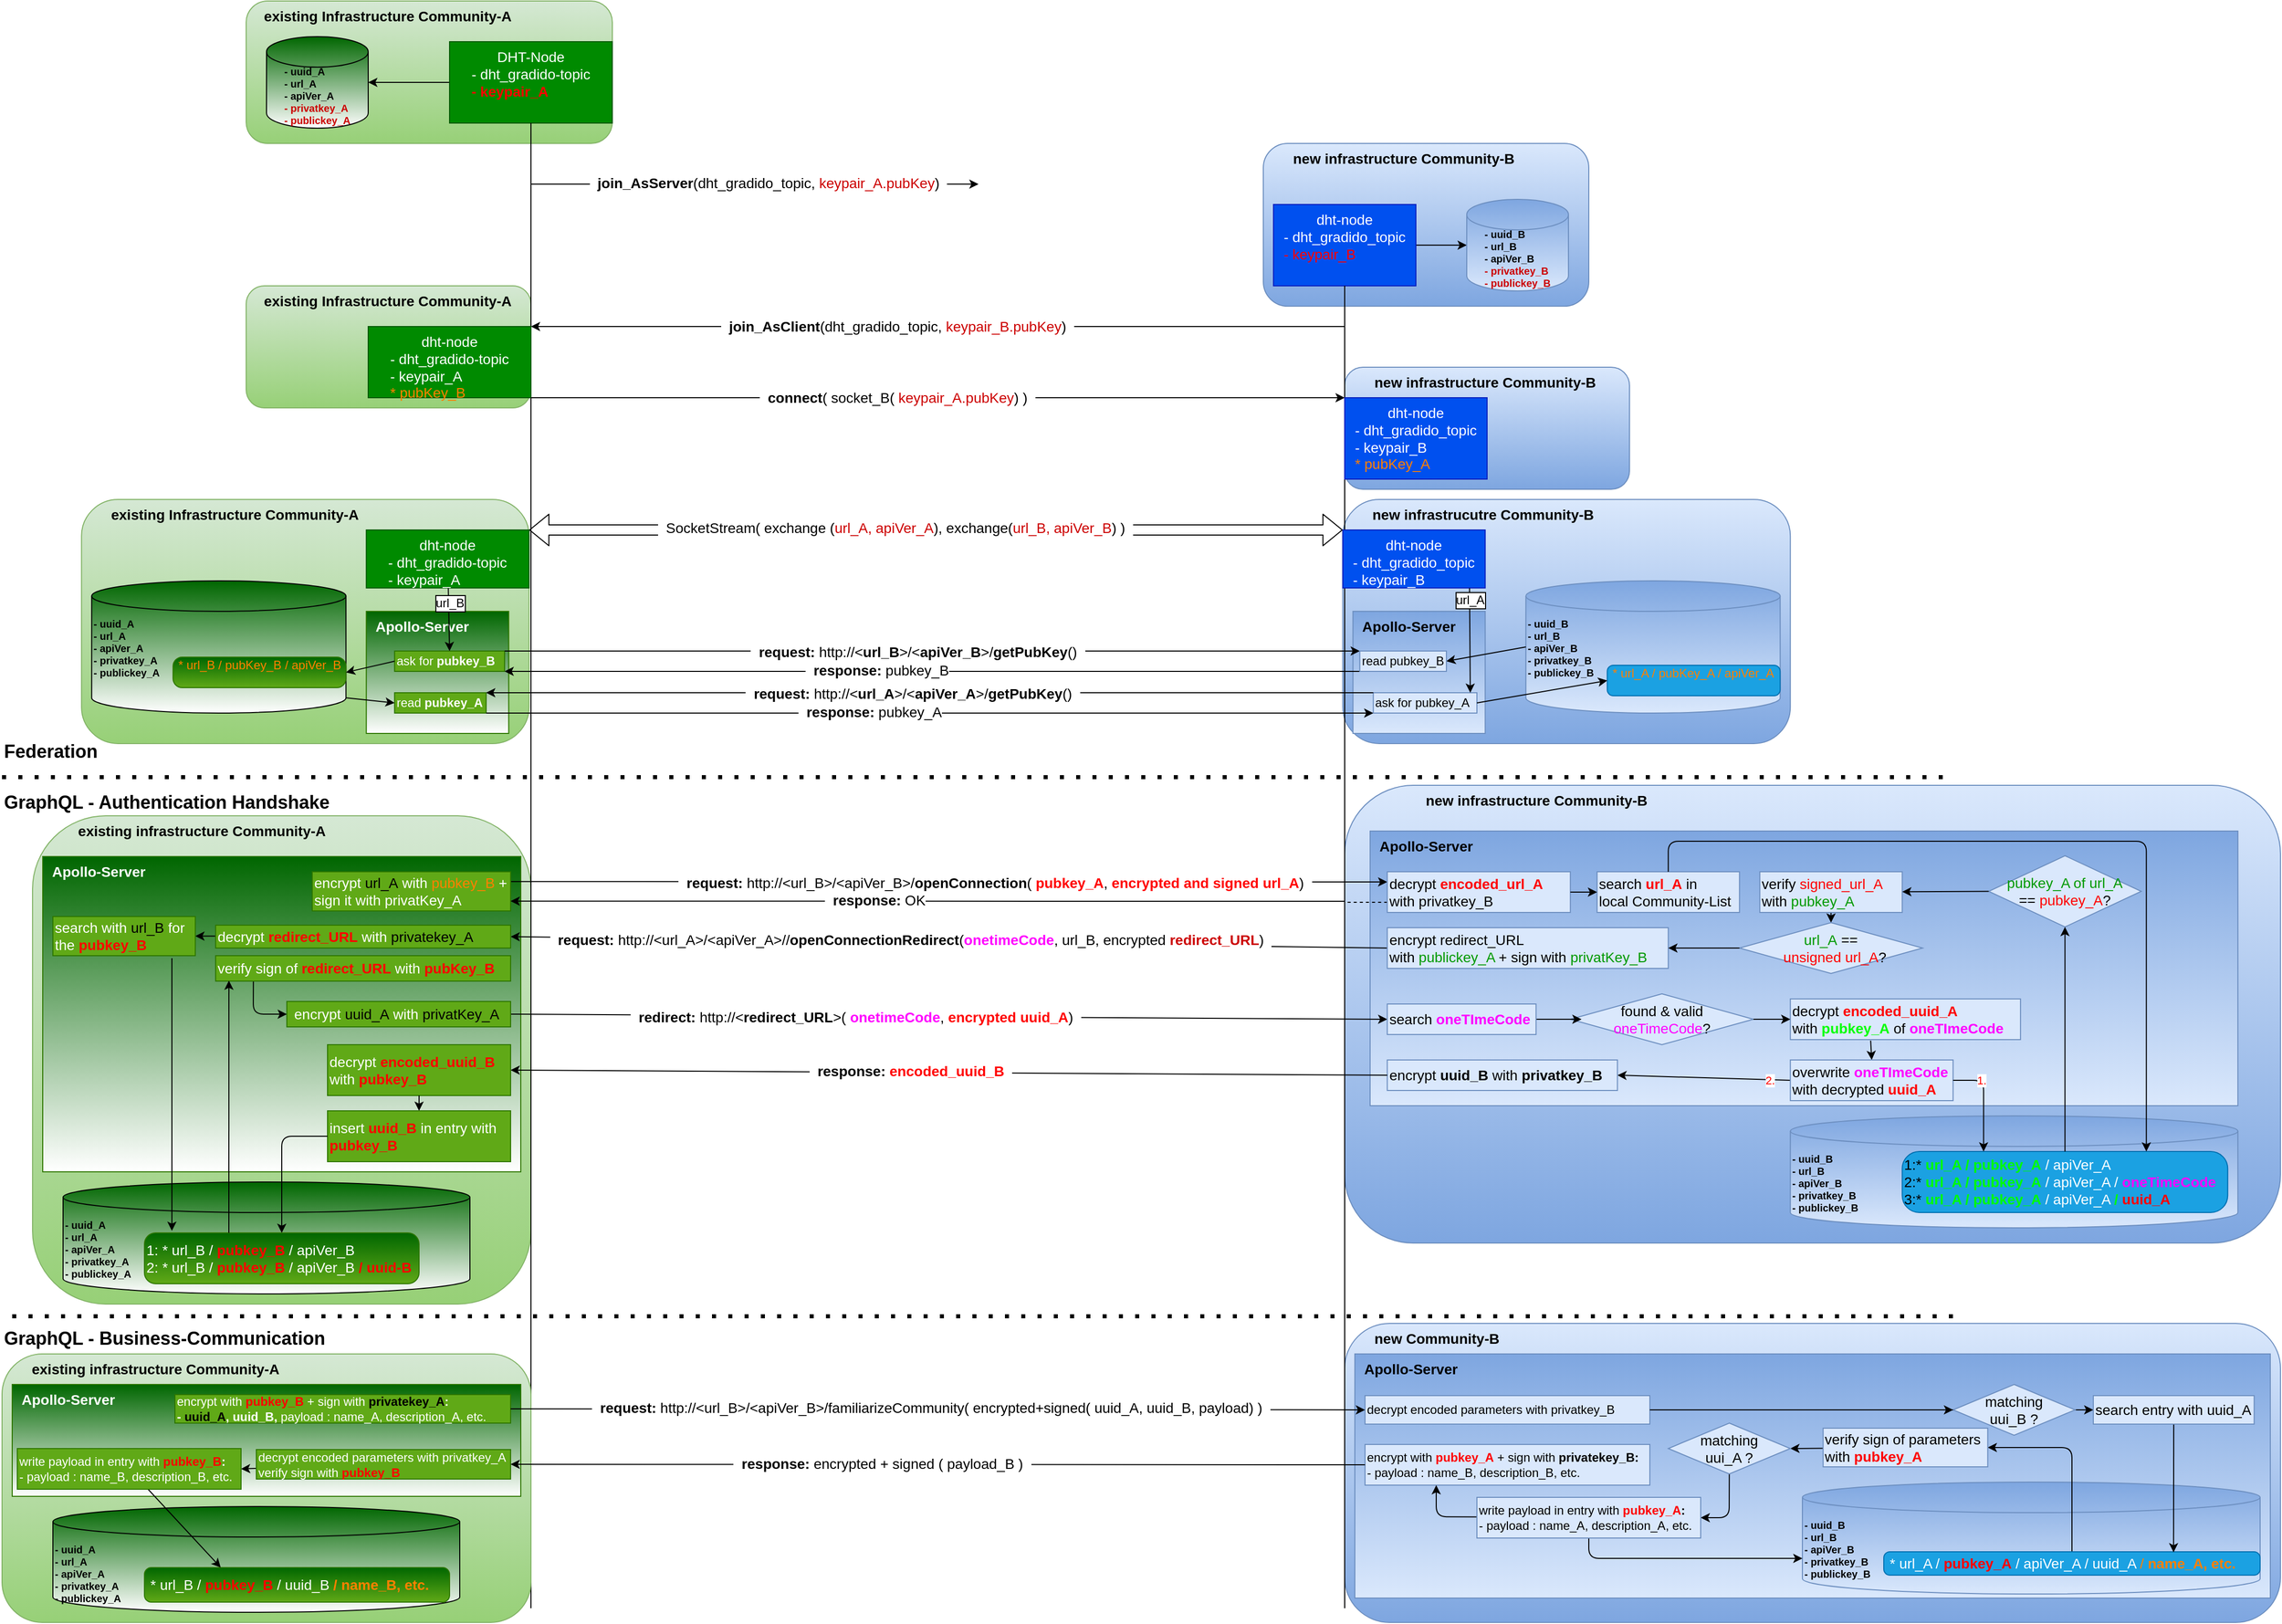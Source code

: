 <mxfile>
    <diagram id="jqy9GLoHfEna4h-l2pXZ" name="Seite-1">
        <mxGraphModel dx="1416" dy="800" grid="1" gridSize="10" guides="1" tooltips="1" connect="1" arrows="1" fold="1" page="1" pageScale="1" pageWidth="2336" pageHeight="1654" math="0" shadow="0">
            <root>
                <mxCell id="0"/>
                <mxCell id="1" parent="0"/>
                <mxCell id="57" value="&lt;div&gt;&lt;span&gt;&amp;nbsp; &amp;nbsp; &amp;nbsp; &amp;nbsp;new Community-B&lt;/span&gt;&lt;/div&gt;" style="rounded=1;whiteSpace=wrap;html=1;verticalAlign=top;fontStyle=1;fontSize=14;align=left;fillColor=#dae8fc;strokeColor=#6c8ebf;gradientColor=#7ea6e0;" parent="1" vertex="1">
                    <mxGeometry x="1360" y="1340" width="920" height="294" as="geometry"/>
                </mxCell>
                <mxCell id="153" value="&amp;nbsp; Apollo-Server" style="rounded=0;whiteSpace=wrap;html=1;fontSize=14;fillColor=#dae8fc;strokeColor=#6c8ebf;align=left;gradientColor=#7ea6e0;gradientDirection=north;fontStyle=1;verticalAlign=top;" vertex="1" parent="1">
                    <mxGeometry x="1370" y="1370" width="900" height="240" as="geometry"/>
                </mxCell>
                <mxCell id="44" value="&lt;div&gt;&lt;span&gt;&amp;nbsp; &amp;nbsp; &amp;nbsp; &amp;nbsp; &amp;nbsp; &amp;nbsp; &amp;nbsp; &amp;nbsp; &amp;nbsp; &amp;nbsp; new infrastructure Community-B&lt;/span&gt;&lt;/div&gt;" style="rounded=1;whiteSpace=wrap;html=1;verticalAlign=top;fontStyle=1;fontSize=14;align=left;fillColor=#dae8fc;strokeColor=#6c8ebf;gradientColor=#7ea6e0;" parent="1" vertex="1">
                    <mxGeometry x="1360" y="811" width="920" height="450" as="geometry"/>
                </mxCell>
                <mxCell id="148" value="&amp;nbsp; Apollo-Server" style="rounded=0;whiteSpace=wrap;html=1;fontSize=14;fillColor=#dae8fc;strokeColor=#6c8ebf;align=left;gradientColor=#7ea6e0;gradientDirection=north;fontStyle=1;verticalAlign=top;" vertex="1" parent="1">
                    <mxGeometry x="1385" y="856" width="853.14" height="270" as="geometry"/>
                </mxCell>
                <mxCell id="42" value="&lt;div style=&quot;text-align: center&quot;&gt;&lt;span&gt;&amp;nbsp; &amp;nbsp; &amp;nbsp; &amp;nbsp; &amp;nbsp; &amp;nbsp;existing infrastructure Community-A&lt;/span&gt;&lt;/div&gt;" style="rounded=1;whiteSpace=wrap;html=1;verticalAlign=top;fontStyle=1;fontSize=14;align=left;fillColor=#d5e8d4;strokeColor=#82b366;gradientColor=#97d077;" parent="1" vertex="1">
                    <mxGeometry x="70" y="841" width="490" height="480" as="geometry"/>
                </mxCell>
                <mxCell id="147" value="&amp;nbsp; Apollo-Server" style="rounded=0;whiteSpace=wrap;html=1;fontSize=14;fillColor=#006600;fontColor=#ffffff;strokeColor=#2D7600;align=left;gradientColor=#ffffff;fontStyle=1;verticalAlign=top;" vertex="1" parent="1">
                    <mxGeometry x="80" y="881" width="470" height="310" as="geometry"/>
                </mxCell>
                <mxCell id="144" value="&lt;div&gt;&lt;span&gt;&amp;nbsp; &amp;nbsp; &amp;nbsp; &amp;nbsp;new infrastructure Community-B&lt;/span&gt;&lt;/div&gt;" style="rounded=1;whiteSpace=wrap;html=1;verticalAlign=top;fontStyle=1;fontSize=14;align=left;fillColor=#dae8fc;strokeColor=#6c8ebf;gradientColor=#7ea6e0;" vertex="1" parent="1">
                    <mxGeometry x="1360" y="400" width="280" height="120" as="geometry"/>
                </mxCell>
                <mxCell id="143" value="&lt;div style=&quot;text-align: center&quot;&gt;&lt;span&gt;&amp;nbsp; &amp;nbsp; existing Infrastructure Community-A&lt;/span&gt;&lt;/div&gt;" style="rounded=1;whiteSpace=wrap;html=1;verticalAlign=top;fontStyle=1;fontSize=14;align=left;fillColor=#d5e8d4;strokeColor=#82b366;gradientColor=#97d077;" vertex="1" parent="1">
                    <mxGeometry x="280" y="320" width="280" height="120" as="geometry"/>
                </mxCell>
                <mxCell id="39" value="&lt;div&gt;&lt;span&gt;&amp;nbsp; &amp;nbsp; &amp;nbsp; &amp;nbsp;new infrastrucutre Community-B&lt;/span&gt;&lt;/div&gt;" style="rounded=1;whiteSpace=wrap;html=1;verticalAlign=top;fontStyle=1;fontSize=14;align=left;fillColor=#dae8fc;strokeColor=#6c8ebf;gradientColor=#7ea6e0;" parent="1" vertex="1">
                    <mxGeometry x="1358.14" y="530" width="440" height="240" as="geometry"/>
                </mxCell>
                <mxCell id="35" value="&lt;div style=&quot;text-align: center&quot;&gt;&lt;span&gt;&amp;nbsp; &amp;nbsp; &amp;nbsp; &amp;nbsp;existing Infrastructure Community-A&lt;/span&gt;&lt;/div&gt;" style="rounded=1;whiteSpace=wrap;html=1;verticalAlign=top;fontStyle=1;fontSize=14;align=left;fillColor=#d5e8d4;strokeColor=#82b366;gradientColor=#97d077;" parent="1" vertex="1">
                    <mxGeometry x="118.14" y="530" width="440" height="240" as="geometry"/>
                </mxCell>
                <mxCell id="2" value="&lt;div style=&quot;text-align: center&quot;&gt;&lt;span&gt;&amp;nbsp; &amp;nbsp; existing Infrastructure Community-A&lt;/span&gt;&lt;/div&gt;" style="rounded=1;whiteSpace=wrap;html=1;verticalAlign=top;fontStyle=1;fontSize=14;align=left;fillColor=#d5e8d4;strokeColor=#82b366;gradientColor=#97d077;" parent="1" vertex="1">
                    <mxGeometry x="280" y="40" width="360" height="140" as="geometry"/>
                </mxCell>
                <mxCell id="138" style="edgeStyle=none;html=1;fontSize=10;fontColor=#FF0000;startArrow=none;startFill=0;endArrow=classic;endFill=1;" edge="1" parent="1" source="3" target="137">
                    <mxGeometry relative="1" as="geometry"/>
                </mxCell>
                <mxCell id="3" value="DHT-Node&lt;br&gt;- dht_gradido-topic&lt;br&gt;&lt;div style=&quot;text-align: left&quot;&gt;&lt;span&gt;&lt;font color=&quot;#ff0000&quot;&gt;&lt;b&gt;- keypair_A&lt;/b&gt;&lt;/font&gt;&lt;/span&gt;&lt;/div&gt;" style="rounded=0;whiteSpace=wrap;html=1;fontSize=14;fillColor=#008a00;fontColor=#ffffff;strokeColor=#005700;verticalAlign=top;" parent="1" vertex="1">
                    <mxGeometry x="480" y="80" width="160" height="80" as="geometry"/>
                </mxCell>
                <mxCell id="4" value="&lt;div&gt;&lt;span&gt;&amp;nbsp; &amp;nbsp; &amp;nbsp; &amp;nbsp;new infrastructure Community-B&lt;/span&gt;&lt;/div&gt;" style="rounded=1;whiteSpace=wrap;html=1;verticalAlign=top;fontStyle=1;fontSize=14;align=left;fillColor=#dae8fc;strokeColor=#6c8ebf;gradientColor=#7ea6e0;" parent="1" vertex="1">
                    <mxGeometry x="1280" y="180" width="320" height="160" as="geometry"/>
                </mxCell>
                <mxCell id="141" style="edgeStyle=none;html=1;fontSize=12;fontColor=#000000;startArrow=none;startFill=0;endArrow=classic;endFill=1;" edge="1" parent="1" source="5" target="140">
                    <mxGeometry relative="1" as="geometry"/>
                </mxCell>
                <mxCell id="5" value="dht-node&lt;br&gt;&lt;div style=&quot;text-align: left&quot;&gt;&lt;span&gt;- dht_gradido_topic&lt;/span&gt;&lt;/div&gt;&lt;div style=&quot;text-align: left&quot;&gt;&lt;span&gt;&lt;font color=&quot;#ff0000&quot;&gt;- keypair_B&lt;/font&gt;&lt;/span&gt;&lt;/div&gt;" style="rounded=0;whiteSpace=wrap;html=1;fontSize=14;fillColor=#0050ef;fontColor=#ffffff;strokeColor=#001DBC;verticalAlign=top;" parent="1" vertex="1">
                    <mxGeometry x="1290" y="240" width="140" height="80" as="geometry"/>
                </mxCell>
                <mxCell id="15" value="" style="endArrow=classic;html=1;fontSize=14;" parent="1" edge="1">
                    <mxGeometry width="50" height="50" relative="1" as="geometry">
                        <mxPoint x="560" y="220" as="sourcePoint"/>
                        <mxPoint x="1000" y="220" as="targetPoint"/>
                    </mxGeometry>
                </mxCell>
                <mxCell id="17" value="&lt;b&gt;&amp;nbsp; join_AsServer&lt;/b&gt;(dht_gradido_topic, &lt;font color=&quot;#cc0000&quot;&gt;keypair_A.pubKey&lt;/font&gt;)&amp;nbsp;&amp;nbsp;" style="edgeLabel;html=1;align=center;verticalAlign=middle;resizable=0;points=[];fontSize=14;" parent="15" vertex="1" connectable="0">
                    <mxGeometry x="0.222" relative="1" as="geometry">
                        <mxPoint x="-36" y="-1" as="offset"/>
                    </mxGeometry>
                </mxCell>
                <mxCell id="19" value="" style="endArrow=classic;html=1;fontSize=14;" parent="1" edge="1">
                    <mxGeometry width="50" height="50" relative="1" as="geometry">
                        <mxPoint x="1360" y="360" as="sourcePoint"/>
                        <mxPoint x="560" y="360" as="targetPoint"/>
                    </mxGeometry>
                </mxCell>
                <mxCell id="20" value="&lt;b&gt;&amp;nbsp; join_AsClient&lt;/b&gt;(dht_gradido_topic, &lt;font color=&quot;#cc0000&quot;&gt;keypair_B.pubKey&lt;/font&gt;)&amp;nbsp;&amp;nbsp;" style="edgeLabel;html=1;align=center;verticalAlign=middle;resizable=0;points=[];fontSize=14;" parent="19" vertex="1" connectable="0">
                    <mxGeometry x="0.416" relative="1" as="geometry">
                        <mxPoint x="126" as="offset"/>
                    </mxGeometry>
                </mxCell>
                <mxCell id="23" value="" style="endArrow=none;html=1;fontSize=14;entryX=0.5;entryY=1;entryDx=0;entryDy=0;" parent="1" target="3" edge="1">
                    <mxGeometry width="50" height="50" relative="1" as="geometry">
                        <mxPoint x="560" y="1620" as="sourcePoint"/>
                        <mxPoint x="990" y="330" as="targetPoint"/>
                    </mxGeometry>
                </mxCell>
                <mxCell id="24" value="" style="endArrow=none;html=1;fontSize=14;entryX=0.5;entryY=1;entryDx=0;entryDy=0;" parent="1" target="5" edge="1">
                    <mxGeometry width="50" height="50" relative="1" as="geometry">
                        <mxPoint x="1360" y="1620" as="sourcePoint"/>
                        <mxPoint x="1090" y="40" as="targetPoint"/>
                    </mxGeometry>
                </mxCell>
                <mxCell id="25" value="dht-node&lt;br&gt;- dht_gradido-topic&lt;br&gt;&lt;div style=&quot;text-align: left&quot;&gt;&lt;span&gt;- keypair_A&lt;/span&gt;&lt;/div&gt;&lt;div style=&quot;text-align: left&quot;&gt;&lt;span&gt;&lt;font color=&quot;#ff8000&quot;&gt;* pubKey_B&lt;/font&gt;&lt;/span&gt;&lt;/div&gt;" style="rounded=0;whiteSpace=wrap;html=1;fontSize=14;fillColor=#008a00;fontColor=#ffffff;strokeColor=#005700;verticalAlign=top;" parent="1" vertex="1">
                    <mxGeometry x="400" y="360" width="160" height="70" as="geometry"/>
                </mxCell>
                <mxCell id="26" value="dht-node&lt;br&gt;&lt;div style=&quot;text-align: left&quot;&gt;&lt;span&gt;- dht_gradido_topic&lt;/span&gt;&lt;/div&gt;&lt;div style=&quot;text-align: left&quot;&gt;&lt;span&gt;- keypair_B&lt;/span&gt;&lt;/div&gt;&lt;div style=&quot;text-align: left&quot;&gt;&lt;span&gt;&lt;font color=&quot;#ff8000&quot;&gt;* pubKey_A&lt;/font&gt;&lt;/span&gt;&lt;/div&gt;" style="rounded=0;whiteSpace=wrap;html=1;fontSize=14;fillColor=#0050ef;fontColor=#ffffff;strokeColor=#001DBC;verticalAlign=top;" parent="1" vertex="1">
                    <mxGeometry x="1360" y="430" width="140" height="80" as="geometry"/>
                </mxCell>
                <mxCell id="27" value="" style="endArrow=classic;html=1;fontSize=14;entryX=0;entryY=0;entryDx=0;entryDy=0;exitX=1;exitY=1;exitDx=0;exitDy=0;" parent="1" edge="1" target="26" source="25">
                    <mxGeometry width="50" height="50" relative="1" as="geometry">
                        <mxPoint x="560" y="440" as="sourcePoint"/>
                        <mxPoint x="1360" y="460" as="targetPoint"/>
                    </mxGeometry>
                </mxCell>
                <mxCell id="28" value="&lt;b&gt;&amp;nbsp; connect&lt;/b&gt;( socket_B( &lt;font color=&quot;#cc0000&quot;&gt;keypair_A.pubKey&lt;/font&gt;) )&amp;nbsp;&amp;nbsp;" style="edgeLabel;html=1;align=center;verticalAlign=middle;resizable=0;points=[];fontSize=14;" parent="27" vertex="1" connectable="0">
                    <mxGeometry x="0.222" relative="1" as="geometry">
                        <mxPoint x="-129" as="offset"/>
                    </mxGeometry>
                </mxCell>
                <mxCell id="31" value="" style="shape=flexArrow;endArrow=classic;startArrow=classic;html=1;fontSize=14;" parent="1" edge="1">
                    <mxGeometry width="100" height="100" relative="1" as="geometry">
                        <mxPoint x="558.14" y="560" as="sourcePoint"/>
                        <mxPoint x="1358.14" y="560" as="targetPoint"/>
                    </mxGeometry>
                </mxCell>
                <mxCell id="32" value="&amp;nbsp; SocketStream( exchange (&lt;font color=&quot;#cc0000&quot;&gt;url_A, apiVer_A&lt;/font&gt;), exchange(&lt;font color=&quot;#cc0000&quot;&gt;url_B, apiVer_B&lt;/font&gt;) )&amp;nbsp;&amp;nbsp;" style="edgeLabel;html=1;align=center;verticalAlign=middle;resizable=0;points=[];fontSize=14;" parent="31" vertex="1" connectable="0">
                    <mxGeometry x="-0.215" y="-1" relative="1" as="geometry">
                        <mxPoint x="46" y="-3" as="offset"/>
                    </mxGeometry>
                </mxCell>
                <mxCell id="33" value="dht-node&lt;br&gt;- dht_gradido-topic&lt;br&gt;&lt;div style=&quot;text-align: left&quot;&gt;&lt;span&gt;- keypair_A&lt;/span&gt;&lt;/div&gt;" style="rounded=0;whiteSpace=wrap;html=1;fontSize=14;fillColor=#008a00;fontColor=#ffffff;strokeColor=#005700;verticalAlign=top;" parent="1" vertex="1">
                    <mxGeometry x="398.14" y="560" width="160" height="57" as="geometry"/>
                </mxCell>
                <mxCell id="34" value="dht-node&lt;br&gt;&lt;div style=&quot;text-align: left&quot;&gt;&lt;span&gt;- dht_gradido_topic&lt;/span&gt;&lt;/div&gt;&lt;div style=&quot;text-align: left&quot;&gt;&lt;span&gt;- keypair_B&lt;/span&gt;&lt;/div&gt;" style="rounded=0;whiteSpace=wrap;html=1;fontSize=14;fillColor=#0050ef;fontColor=#ffffff;strokeColor=#001DBC;verticalAlign=top;" parent="1" vertex="1">
                    <mxGeometry x="1358.14" y="560" width="140" height="57" as="geometry"/>
                </mxCell>
                <mxCell id="46" value="" style="endArrow=classic;html=1;fontSize=14;entryX=0;entryY=0.25;entryDx=0;entryDy=0;exitX=1;exitY=0.25;exitDx=0;exitDy=0;" parent="1" source="48" target="51" edge="1">
                    <mxGeometry width="50" height="50" relative="1" as="geometry">
                        <mxPoint x="540" y="931" as="sourcePoint"/>
                        <mxPoint x="970" y="941" as="targetPoint"/>
                    </mxGeometry>
                </mxCell>
                <mxCell id="47" value="&lt;b&gt;&amp;nbsp; request: &lt;/b&gt;http://&amp;lt;url_B&amp;gt;/&amp;lt;apiVer_B&amp;gt;/&lt;b&gt;openConnection&lt;/b&gt;( &lt;b&gt;&lt;font color=&quot;#ff0000&quot;&gt;pubkey_A&lt;/font&gt;&lt;/b&gt;, &lt;font color=&quot;#ff0000&quot;&gt;&lt;b&gt;encrypted and signed url_A&lt;/b&gt;&lt;/font&gt;)&amp;nbsp;&amp;nbsp;" style="edgeLabel;html=1;align=center;verticalAlign=middle;resizable=0;points=[];fontSize=14;" parent="46" vertex="1" connectable="0">
                    <mxGeometry x="-0.215" y="-1" relative="1" as="geometry">
                        <mxPoint x="137" as="offset"/>
                    </mxGeometry>
                </mxCell>
                <mxCell id="48" value="encrypt &lt;font color=&quot;#000000&quot;&gt;url_A&lt;/font&gt;&amp;nbsp;with &lt;font color=&quot;#ff8000&quot;&gt;pubkey_B&lt;/font&gt; +&lt;br&gt;sign it with privatKey_A&amp;nbsp;" style="rounded=0;whiteSpace=wrap;html=1;fontSize=14;fillColor=#60a917;fontColor=#ffffff;strokeColor=#2D7600;align=left;" parent="1" vertex="1">
                    <mxGeometry x="345" y="896" width="195" height="38.5" as="geometry"/>
                </mxCell>
                <mxCell id="49" value="" style="endArrow=classic;html=1;fontSize=14;exitX=0;exitY=0.5;exitDx=0;exitDy=0;entryX=1;entryY=0.5;entryDx=0;entryDy=0;" parent="1" source="100" target="87" edge="1">
                    <mxGeometry width="50" height="50" relative="1" as="geometry">
                        <mxPoint x="990" y="651" as="sourcePoint"/>
                        <mxPoint x="1040" y="601" as="targetPoint"/>
                    </mxGeometry>
                </mxCell>
                <mxCell id="50" value="&lt;b&gt;&amp;nbsp; request: &lt;/b&gt;http://&amp;lt;url_A&amp;gt;/&amp;lt;apiVer_A&amp;gt;//&lt;b&gt;openConnectionRedirect&lt;/b&gt;(&lt;font color=&quot;#ff00ff&quot;&gt;&lt;b&gt;onetimeCode&lt;/b&gt;&lt;/font&gt;, url_B, encrypted &lt;font color=&quot;#cc0000&quot;&gt;&lt;b&gt;redirect_URL&lt;/b&gt;&lt;/font&gt;)&amp;nbsp;&amp;nbsp;" style="edgeLabel;html=1;align=center;verticalAlign=middle;resizable=0;points=[];fontSize=14;" parent="49" vertex="1" connectable="0">
                    <mxGeometry x="0.255" y="2" relative="1" as="geometry">
                        <mxPoint x="72" y="-3" as="offset"/>
                    </mxGeometry>
                </mxCell>
                <mxCell id="132" style="edgeStyle=none;html=1;fontColor=#FF0000;startArrow=none;startFill=0;endArrow=none;endFill=0;dashed=1;exitX=0;exitY=0.75;exitDx=0;exitDy=0;" edge="1" parent="1" source="51">
                    <mxGeometry relative="1" as="geometry">
                        <mxPoint x="1360" y="926" as="targetPoint"/>
                    </mxGeometry>
                </mxCell>
                <mxCell id="51" value="decrypt &lt;font color=&quot;#ff0000&quot;&gt;&lt;b&gt;encoded_url_A&lt;/b&gt;&lt;/font&gt;&amp;nbsp; &lt;br&gt;with &lt;font color=&quot;#000000&quot;&gt;privatkey_B&lt;/font&gt;" style="rounded=0;whiteSpace=wrap;html=1;fontSize=14;fillColor=#dae8fc;strokeColor=#6c8ebf;align=left;" parent="1" vertex="1">
                    <mxGeometry x="1401.86" y="896" width="180" height="40" as="geometry"/>
                </mxCell>
                <mxCell id="84" value="" style="edgeStyle=none;html=1;fontColor=#00FF00;startArrow=none;entryX=0.5;entryY=0;entryDx=0;entryDy=0;exitX=0.5;exitY=1;exitDx=0;exitDy=0;" parent="1" source="98" target="83" edge="1">
                    <mxGeometry relative="1" as="geometry">
                        <Array as="points"/>
                    </mxGeometry>
                </mxCell>
                <mxCell id="53" value="&lt;font color=&quot;#009900&quot;&gt;pubkey_A of url_A&lt;/font&gt;&lt;br&gt;==&amp;nbsp;&lt;font color=&quot;#ff0000&quot;&gt;pubkey_A&lt;/font&gt;?" style="rhombus;whiteSpace=wrap;html=1;fontSize=14;fillColor=#dae8fc;strokeColor=#6c8ebf;" parent="1" vertex="1">
                    <mxGeometry x="1993.14" y="880.25" width="150" height="70" as="geometry"/>
                </mxCell>
                <mxCell id="55" value="&lt;div style=&quot;text-align: center&quot;&gt;&lt;span&gt;&amp;nbsp; &amp;nbsp; &amp;nbsp; &amp;nbsp;existing infrastructure Community-A&lt;/span&gt;&lt;/div&gt;" style="rounded=1;whiteSpace=wrap;html=1;verticalAlign=top;fontStyle=1;fontSize=14;align=left;fillColor=#d5e8d4;strokeColor=#82b366;gradientColor=#97d077;" parent="1" vertex="1">
                    <mxGeometry x="40" y="1370" width="520" height="264" as="geometry"/>
                </mxCell>
                <mxCell id="74" value="" style="edgeStyle=none;html=1;fontSize=14;fontColor=#FF8000;startArrow=none;startFill=0;endArrow=classic;endFill=1;" parent="1" source="64" target="65" edge="1">
                    <mxGeometry relative="1" as="geometry"/>
                </mxCell>
                <mxCell id="155" style="edgeStyle=none;html=1;entryX=0;entryY=0.5;entryDx=0;entryDy=0;fontSize=12;fontColor=#FFFFFF;startArrow=none;startFill=0;endArrow=classic;endFill=1;" edge="1" parent="1" source="65" target="154">
                    <mxGeometry relative="1" as="geometry"/>
                </mxCell>
                <mxCell id="64" value="decrypt encoded parameters&amp;nbsp;with privatkey_B" style="rounded=0;whiteSpace=wrap;html=1;fontSize=12;fillColor=#dae8fc;strokeColor=#6c8ebf;align=left;" parent="1" vertex="1">
                    <mxGeometry x="1380" y="1411" width="280" height="28" as="geometry"/>
                </mxCell>
                <mxCell id="80" value="" style="endArrow=none;dashed=1;html=1;dashPattern=1 3;strokeWidth=4;fontSize=14;fontColor=#FF8000;" parent="1" edge="1">
                    <mxGeometry width="50" height="50" relative="1" as="geometry">
                        <mxPoint x="40" y="803" as="sourcePoint"/>
                        <mxPoint x="1960" y="803" as="targetPoint"/>
                    </mxGeometry>
                </mxCell>
                <mxCell id="81" value="&lt;font style=&quot;font-size: 18px;&quot;&gt;Federation&lt;/font&gt;" style="text;html=1;strokeColor=none;fillColor=none;align=left;verticalAlign=middle;whiteSpace=wrap;rounded=0;fontSize=18;fontColor=#000000;fontStyle=1" parent="1" vertex="1">
                    <mxGeometry x="40" y="763" width="120" height="30" as="geometry"/>
                </mxCell>
                <mxCell id="82" value="&lt;font style=&quot;font-size: 18px&quot;&gt;GraphQL - Authentication Handshake&lt;/font&gt;" style="text;html=1;strokeColor=none;fillColor=none;align=left;verticalAlign=middle;whiteSpace=wrap;rounded=0;fontSize=18;fontColor=#000000;fontStyle=1" parent="1" vertex="1">
                    <mxGeometry x="40" y="813" width="440" height="30" as="geometry"/>
                </mxCell>
                <mxCell id="83" value="&lt;font color=&quot;#009900&quot;&gt;url_A&lt;/font&gt;&lt;font color=&quot;#00ff00&quot;&gt;&amp;nbsp;&lt;/font&gt;==&lt;br&gt;&amp;nbsp;&amp;nbsp;&lt;font color=&quot;#ff0000&quot;&gt;unsigned url_A&lt;/font&gt;?" style="rhombus;whiteSpace=wrap;html=1;fontSize=14;fillColor=#dae8fc;strokeColor=#6c8ebf;" parent="1" vertex="1">
                    <mxGeometry x="1748.14" y="946" width="180" height="50" as="geometry"/>
                </mxCell>
                <mxCell id="85" value="" style="endArrow=classic;html=1;fontSize=14;entryX=0;entryY=0.5;entryDx=0;entryDy=0;exitX=1;exitY=0.5;exitDx=0;exitDy=0;" parent="1" source="113" target="128" edge="1">
                    <mxGeometry width="50" height="50" relative="1" as="geometry">
                        <mxPoint x="590" y="1101" as="sourcePoint"/>
                        <mxPoint x="1372.2" y="913" as="targetPoint"/>
                    </mxGeometry>
                </mxCell>
                <mxCell id="86" value="&lt;b&gt;&amp;nbsp; redirect: &lt;/b&gt;http://&amp;lt;&lt;b&gt;redirect_URL&lt;/b&gt;&amp;gt;( &lt;font color=&quot;#ff00ff&quot;&gt;&lt;b&gt;onetimeCode&lt;/b&gt;&lt;/font&gt;,&amp;nbsp;&lt;font color=&quot;#ff0000&quot;&gt;&lt;b&gt;encrypted&amp;nbsp;uuid_A&lt;/b&gt;&lt;/font&gt;)&amp;nbsp;&amp;nbsp;" style="edgeLabel;html=1;align=center;verticalAlign=middle;resizable=0;points=[];fontSize=14;" parent="85" vertex="1" connectable="0">
                    <mxGeometry x="-0.215" y="-1" relative="1" as="geometry">
                        <mxPoint as="offset"/>
                    </mxGeometry>
                </mxCell>
                <mxCell id="123" style="edgeStyle=none;html=1;entryX=1;entryY=0.5;entryDx=0;entryDy=0;fontColor=#FF0000;startArrow=none;startFill=0;endArrow=classic;endFill=1;" edge="1" parent="1" source="87" target="122">
                    <mxGeometry relative="1" as="geometry">
                        <Array as="points"/>
                    </mxGeometry>
                </mxCell>
                <mxCell id="87" value="decrypt &lt;font color=&quot;#ff0000&quot;&gt;&lt;b&gt;redirect_URL&lt;/b&gt;&lt;/font&gt;&amp;nbsp;with &lt;font color=&quot;#000000&quot;&gt;privatekey_A&lt;/font&gt;&amp;nbsp;" style="rounded=0;whiteSpace=wrap;html=1;fontSize=14;fillColor=#60a917;fontColor=#ffffff;strokeColor=#2D7600;align=left;" parent="1" vertex="1">
                    <mxGeometry x="250" y="948.5" width="290" height="22.5" as="geometry"/>
                </mxCell>
                <mxCell id="104" style="edgeStyle=none;html=1;entryX=0.5;entryY=0;entryDx=0;entryDy=0;fontColor=#FFFFFF;startArrow=none;startFill=0;endArrow=classic;endFill=1;exitX=0.349;exitY=1.025;exitDx=0;exitDy=0;exitPerimeter=0;" parent="1" source="88" target="130" edge="1">
                    <mxGeometry relative="1" as="geometry">
                        <Array as="points"/>
                        <mxPoint x="2239.42" y="1071" as="targetPoint"/>
                    </mxGeometry>
                </mxCell>
                <mxCell id="88" value="decrypt &lt;font color=&quot;#ff0000&quot;&gt;&lt;b&gt;encoded_uuid_A&lt;/b&gt;&lt;/font&gt;&amp;nbsp; &lt;br&gt;with &lt;font color=&quot;#00ff00&quot; style=&quot;font-weight: bold&quot;&gt;pubkey_A&lt;/font&gt; of &lt;font color=&quot;#ff00ff&quot; style=&quot;font-weight: bold&quot;&gt;oneTImeCode&lt;/font&gt;" style="rounded=0;whiteSpace=wrap;html=1;fontSize=14;fillColor=#dae8fc;strokeColor=#6c8ebf;align=left;" parent="1" vertex="1">
                    <mxGeometry x="1798.14" y="1021" width="226.28" height="40" as="geometry"/>
                </mxCell>
                <mxCell id="90" value="found &amp;amp; valid&lt;br&gt;&lt;font color=&quot;#ff00ff&quot;&gt;oneTimeCode&lt;/font&gt;?" style="rhombus;whiteSpace=wrap;html=1;fontSize=14;fillColor=#dae8fc;strokeColor=#6c8ebf;" parent="1" vertex="1">
                    <mxGeometry x="1581.86" y="1016" width="180" height="50" as="geometry"/>
                </mxCell>
                <mxCell id="91" value="" style="endArrow=classic;html=1;fontSize=14;fontColor=#FF8000;entryX=0;entryY=0.5;entryDx=0;entryDy=0;exitX=1;exitY=0.5;exitDx=0;exitDy=0;" parent="1" source="90" target="88" edge="1">
                    <mxGeometry width="50" height="50" relative="1" as="geometry">
                        <mxPoint x="1361.86" y="1076" as="sourcePoint"/>
                        <mxPoint x="1411.86" y="1026" as="targetPoint"/>
                    </mxGeometry>
                </mxCell>
                <mxCell id="95" value="" style="endArrow=classic;html=1;fontSize=14;entryX=1;entryY=0.75;entryDx=0;entryDy=0;" parent="1" target="48" edge="1">
                    <mxGeometry width="50" height="50" relative="1" as="geometry">
                        <mxPoint x="1360" y="925" as="sourcePoint"/>
                        <mxPoint x="560" y="891" as="targetPoint"/>
                    </mxGeometry>
                </mxCell>
                <mxCell id="96" value="&lt;b&gt;&amp;nbsp; response:&lt;/b&gt;&amp;nbsp;OK" style="edgeLabel;html=1;align=center;verticalAlign=middle;resizable=0;points=[];fontSize=14;" parent="95" vertex="1" connectable="0">
                    <mxGeometry x="0.255" y="2" relative="1" as="geometry">
                        <mxPoint x="52" y="-3" as="offset"/>
                    </mxGeometry>
                </mxCell>
                <mxCell id="98" value="verify&amp;nbsp;&lt;font color=&quot;#ff0000&quot;&gt;signed_url_A&lt;/font&gt;&amp;nbsp; &lt;br&gt;with &lt;font color=&quot;#009900&quot;&gt;pubkey_A&lt;/font&gt;" style="rounded=0;whiteSpace=wrap;html=1;fontSize=14;fillColor=#dae8fc;strokeColor=#6c8ebf;align=left;" parent="1" vertex="1">
                    <mxGeometry x="1768.14" y="896" width="140" height="40" as="geometry"/>
                </mxCell>
                <mxCell id="99" value="" style="edgeStyle=none;html=1;fontColor=#00FF00;endArrow=classic;endFill=1;exitX=0;exitY=0.5;exitDx=0;exitDy=0;" parent="1" source="53" target="98" edge="1">
                    <mxGeometry relative="1" as="geometry">
                        <mxPoint x="1568.14" y="911" as="sourcePoint"/>
                        <mxPoint x="1803.14" y="911" as="targetPoint"/>
                        <Array as="points"/>
                    </mxGeometry>
                </mxCell>
                <mxCell id="100" value="encrypt redirect_URL&amp;nbsp;&amp;nbsp;&lt;br&gt;with &lt;font color=&quot;#009900&quot;&gt;publickey_A&lt;/font&gt; + sign with &lt;font color=&quot;#009900&quot;&gt;privatKey_B&lt;/font&gt;" style="rounded=0;whiteSpace=wrap;html=1;fontSize=14;fillColor=#dae8fc;strokeColor=#6c8ebf;align=left;" parent="1" vertex="1">
                    <mxGeometry x="1401.86" y="951" width="276.28" height="40" as="geometry"/>
                </mxCell>
                <mxCell id="101" value="" style="endArrow=classic;html=1;fontSize=14;fontColor=#FF8000;exitX=0;exitY=0.5;exitDx=0;exitDy=0;entryX=1;entryY=0.5;entryDx=0;entryDy=0;startArrow=none;startFill=0;endFill=1;" parent="1" source="83" target="100" edge="1">
                    <mxGeometry width="50" height="50" relative="1" as="geometry">
                        <mxPoint x="1708.14" y="981" as="sourcePoint"/>
                        <mxPoint x="1359.58" y="980" as="targetPoint"/>
                        <Array as="points"/>
                    </mxGeometry>
                </mxCell>
                <mxCell id="107" style="edgeStyle=none;html=1;entryX=1;entryY=0.5;entryDx=0;entryDy=0;fontColor=#000000;startArrow=none;startFill=0;endArrow=classic;endFill=1;exitX=0;exitY=0.5;exitDx=0;exitDy=0;" parent="1" source="130" target="106" edge="1">
                    <mxGeometry relative="1" as="geometry">
                        <Array as="points"/>
                        <mxPoint x="1893.14" y="1126" as="sourcePoint"/>
                    </mxGeometry>
                </mxCell>
                <mxCell id="134" value="2." style="edgeLabel;html=1;align=center;verticalAlign=middle;resizable=0;points=[];fontColor=#FF0000;" vertex="1" connectable="0" parent="107">
                    <mxGeometry x="-0.925" relative="1" as="geometry">
                        <mxPoint x="-14" as="offset"/>
                    </mxGeometry>
                </mxCell>
                <mxCell id="106" value="encrypt &lt;font color=&quot;#000000&quot;&gt;&lt;b&gt;uuid_B&lt;/b&gt;&lt;/font&gt;&amp;nbsp;with &lt;b&gt;privatkey_B&lt;/b&gt;" style="rounded=0;whiteSpace=wrap;html=1;fontSize=14;fillColor=#dae8fc;strokeColor=#6c8ebf;align=left;" parent="1" vertex="1">
                    <mxGeometry x="1401.86" y="1081" width="226.28" height="30" as="geometry"/>
                </mxCell>
                <mxCell id="108" value="" style="endArrow=classic;html=1;fontSize=14;exitX=0;exitY=0.5;exitDx=0;exitDy=0;entryX=1;entryY=0.5;entryDx=0;entryDy=0;" parent="1" source="106" target="110" edge="1">
                    <mxGeometry width="50" height="50" relative="1" as="geometry">
                        <mxPoint x="1368.56" y="1012.2" as="sourcePoint"/>
                        <mxPoint x="570" y="1013" as="targetPoint"/>
                    </mxGeometry>
                </mxCell>
                <mxCell id="109" value="&lt;b&gt;&amp;nbsp; response:&lt;font color=&quot;#ff0000&quot;&gt; &lt;/font&gt;&lt;/b&gt;&lt;b&gt;&lt;font color=&quot;#ff0000&quot;&gt;encoded_uuid_B&lt;/font&gt;&lt;/b&gt;&amp;nbsp;&amp;nbsp;" style="edgeLabel;html=1;align=center;verticalAlign=middle;resizable=0;points=[];fontSize=14;" parent="108" vertex="1" connectable="0">
                    <mxGeometry x="0.255" y="2" relative="1" as="geometry">
                        <mxPoint x="72" y="-3" as="offset"/>
                    </mxGeometry>
                </mxCell>
                <mxCell id="110" value="decrypt &lt;font color=&quot;#ff0000&quot;&gt;&lt;b&gt;encoded_uuid_B&lt;/b&gt;&lt;/font&gt;&amp;nbsp;&amp;nbsp;&lt;br&gt;with &lt;font color=&quot;#ff0000&quot;&gt;&lt;b&gt;pubkey_B&lt;/b&gt;&lt;/font&gt; &amp;nbsp;" style="rounded=0;whiteSpace=wrap;html=1;fontSize=14;fillColor=#60a917;fontColor=#ffffff;strokeColor=#2D7600;align=left;" parent="1" vertex="1">
                    <mxGeometry x="360" y="1066" width="180" height="50" as="geometry"/>
                </mxCell>
                <mxCell id="112" value="" style="endArrow=classic;html=1;fontSize=14;exitX=0.5;exitY=1;exitDx=0;exitDy=0;entryX=0.5;entryY=0;entryDx=0;entryDy=0;" parent="1" source="110" target="135" edge="1">
                    <mxGeometry width="50" height="50" relative="1" as="geometry">
                        <mxPoint x="570" y="1150.2" as="sourcePoint"/>
                        <mxPoint x="525" y="1151" as="targetPoint"/>
                        <Array as="points"/>
                    </mxGeometry>
                </mxCell>
                <mxCell id="113" value="&lt;span style=&quot;color: rgb(255 , 255 , 255) ; font-size: 14px ; text-align: left&quot;&gt;encrypt&amp;nbsp;&lt;/span&gt;&lt;font color=&quot;#000000&quot; style=&quot;font-size: 14px ; text-align: left&quot;&gt;uuid_A&lt;/font&gt;&lt;span style=&quot;color: rgb(255 , 255 , 255) ; font-size: 14px ; text-align: left&quot;&gt;&amp;nbsp;with &lt;/span&gt;&lt;span style=&quot;font-size: 14px ; text-align: left&quot;&gt;&lt;font color=&quot;#000000&quot;&gt;privatKey_A&lt;/font&gt;&lt;/span&gt;&lt;span style=&quot;color: rgb(255 , 255 , 255) ; font-size: 14px ; text-align: left&quot;&gt;&amp;nbsp;&lt;/span&gt;" style="rounded=0;whiteSpace=wrap;html=1;fontColor=#ffffff;fillColor=#60a917;strokeColor=#2D7600;" parent="1" vertex="1">
                    <mxGeometry x="320" y="1023.5" width="220" height="25" as="geometry"/>
                </mxCell>
                <mxCell id="115" value="" style="endArrow=none;dashed=1;html=1;dashPattern=1 3;strokeWidth=4;fontSize=14;fontColor=#FF8000;" parent="1" edge="1">
                    <mxGeometry width="50" height="50" relative="1" as="geometry">
                        <mxPoint x="50" y="1333" as="sourcePoint"/>
                        <mxPoint x="1970" y="1333" as="targetPoint"/>
                    </mxGeometry>
                </mxCell>
                <mxCell id="120" value="search &lt;font color=&quot;#ff0000&quot;&gt;&lt;b&gt;url_A&lt;/b&gt;&lt;/font&gt;&amp;nbsp;in &lt;br&gt;local Community-List" style="rounded=0;whiteSpace=wrap;html=1;fontSize=14;fillColor=#dae8fc;strokeColor=#6c8ebf;align=left;" vertex="1" parent="1">
                    <mxGeometry x="1608.14" y="896" width="140" height="40" as="geometry"/>
                </mxCell>
                <mxCell id="121" value="" style="endArrow=classic;html=1;fontSize=14;fontColor=#FF8000;entryX=0;entryY=0.5;entryDx=0;entryDy=0;exitX=1;exitY=0.5;exitDx=0;exitDy=0;endFill=1;" edge="1" parent="1" source="51" target="120">
                    <mxGeometry width="50" height="50" relative="1" as="geometry">
                        <mxPoint x="1581.86" y="921" as="sourcePoint"/>
                        <mxPoint x="1848.14" y="921" as="targetPoint"/>
                    </mxGeometry>
                </mxCell>
                <mxCell id="122" value="search with&amp;nbsp;&lt;font color=&quot;#000000&quot;&gt;url_B&lt;/font&gt;&amp;nbsp;for the&amp;nbsp;&lt;font color=&quot;#ff0000&quot;&gt;&lt;b&gt;pubkey_B&lt;/b&gt;&lt;/font&gt;&amp;nbsp;" style="rounded=0;whiteSpace=wrap;html=1;fontSize=14;fillColor=#60a917;fontColor=#ffffff;strokeColor=#2D7600;align=left;" vertex="1" parent="1">
                    <mxGeometry x="90" y="940" width="140" height="38.5" as="geometry"/>
                </mxCell>
                <mxCell id="127" style="edgeStyle=none;html=1;entryX=0;entryY=0.5;entryDx=0;entryDy=0;fontColor=#000000;startArrow=none;startFill=0;endArrow=classic;endFill=1;exitX=0.128;exitY=0.98;exitDx=0;exitDy=0;exitPerimeter=0;" edge="1" parent="1" source="126" target="113">
                    <mxGeometry relative="1" as="geometry">
                        <Array as="points">
                            <mxPoint x="287" y="1036"/>
                        </Array>
                    </mxGeometry>
                </mxCell>
                <mxCell id="126" value="verify sign of&amp;nbsp;&lt;b style=&quot;color: rgb(255 , 0 , 0)&quot;&gt;redirect_URL&lt;/b&gt;&amp;nbsp;with &lt;font color=&quot;#ff0000&quot;&gt;&lt;b&gt;pubKey_B&lt;/b&gt;&lt;/font&gt;" style="rounded=0;whiteSpace=wrap;html=1;fontSize=14;fillColor=#60a917;fontColor=#ffffff;strokeColor=#2D7600;align=left;" vertex="1" parent="1">
                    <mxGeometry x="250" y="978.5" width="290" height="25" as="geometry"/>
                </mxCell>
                <mxCell id="129" style="edgeStyle=none;html=1;entryX=0.061;entryY=0.5;entryDx=0;entryDy=0;entryPerimeter=0;fontColor=#000000;startArrow=none;startFill=0;endArrow=classic;endFill=1;" edge="1" parent="1" source="128" target="90">
                    <mxGeometry relative="1" as="geometry"/>
                </mxCell>
                <mxCell id="128" value="search&amp;nbsp;&lt;span style=&quot;color: rgb(255 , 0 , 255) ; font-weight: 700&quot;&gt;oneTImeCode&lt;/span&gt;" style="rounded=0;whiteSpace=wrap;html=1;fontSize=14;fillColor=#dae8fc;strokeColor=#6c8ebf;align=left;" vertex="1" parent="1">
                    <mxGeometry x="1401.86" y="1026" width="146.28" height="30" as="geometry"/>
                </mxCell>
                <mxCell id="130" value="overwrite&amp;nbsp;&lt;font color=&quot;#ff00ff&quot; style=&quot;font-weight: bold&quot;&gt;oneTImeCode &lt;/font&gt;with&amp;nbsp;decrypted&amp;nbsp;&lt;font color=&quot;#ff0000&quot;&gt;&lt;b&gt;uuid_A&lt;/b&gt;&lt;/font&gt;&amp;nbsp;" style="rounded=0;whiteSpace=wrap;html=1;fontSize=14;fillColor=#dae8fc;strokeColor=#6c8ebf;align=left;" vertex="1" parent="1">
                    <mxGeometry x="1798.14" y="1081" width="160" height="40" as="geometry"/>
                </mxCell>
                <mxCell id="135" value="insert&amp;nbsp;&lt;font color=&quot;#ff0000&quot;&gt;&lt;b&gt;uuid_B&amp;nbsp;&lt;/b&gt;&lt;/font&gt;in entry with &lt;font color=&quot;#ff0000&quot;&gt;&lt;b&gt;pubkey_B&lt;/b&gt;&lt;/font&gt; &amp;nbsp;" style="rounded=0;whiteSpace=wrap;html=1;fontSize=14;fillColor=#60a917;fontColor=#ffffff;strokeColor=#2D7600;align=left;" vertex="1" parent="1">
                    <mxGeometry x="360" y="1131" width="180" height="50" as="geometry"/>
                </mxCell>
                <mxCell id="137" value="&lt;div style=&quot;color: rgb(0, 0, 0); font-size: 10px; font-weight: 700; text-align: left;&quot;&gt;- uuid_A&lt;/div&gt;&lt;div style=&quot;color: rgb(0, 0, 0); font-size: 10px; font-weight: 700; text-align: left;&quot;&gt;- url_A&lt;br style=&quot;font-size: 10px;&quot;&gt;&lt;/div&gt;&lt;div style=&quot;color: rgb(0, 0, 0); font-size: 10px; font-weight: 700; text-align: left;&quot;&gt;- apiVer_A&lt;/div&gt;&lt;div style=&quot;color: rgb(0, 0, 0); font-size: 10px; font-weight: 700; text-align: left;&quot;&gt;&lt;font color=&quot;#cc0000&quot; style=&quot;font-size: 10px;&quot;&gt;- privatkey_A&lt;br style=&quot;font-size: 10px;&quot;&gt;&lt;/font&gt;&lt;/div&gt;&lt;div style=&quot;color: rgb(0, 0, 0); font-size: 10px; font-weight: 700; text-align: left;&quot;&gt;&lt;font color=&quot;#cc0000&quot; style=&quot;font-size: 10px;&quot;&gt;- publickey_A&lt;/font&gt;&lt;/div&gt;" style="shape=cylinder3;whiteSpace=wrap;html=1;boundedLbl=1;backgroundOutline=1;size=15;rounded=1;fontColor=#FF0000;gradientColor=#006600;gradientDirection=north;fontSize=10;" vertex="1" parent="1">
                    <mxGeometry x="300" y="75" width="100" height="90" as="geometry"/>
                </mxCell>
                <mxCell id="139" value="&lt;div style=&quot;font-size: 10px; font-weight: 700;&quot;&gt;&lt;font color=&quot;#000000&quot;&gt;- uuid_A&lt;/font&gt;&lt;/div&gt;&lt;div style=&quot;font-size: 10px; font-weight: 700;&quot;&gt;&lt;font color=&quot;#000000&quot;&gt;- url_A&lt;br style=&quot;font-size: 10px&quot;&gt;&lt;/font&gt;&lt;/div&gt;&lt;div style=&quot;font-size: 10px; font-weight: 700;&quot;&gt;&lt;font color=&quot;#000000&quot;&gt;- apiVer_A&lt;/font&gt;&lt;/div&gt;&lt;div style=&quot;font-size: 10px; font-weight: 700;&quot;&gt;&lt;font style=&quot;font-size: 10px&quot; color=&quot;#000000&quot;&gt;- privatkey_A&lt;br style=&quot;font-size: 10px&quot;&gt;&lt;/font&gt;&lt;/div&gt;&lt;div style=&quot;font-size: 10px; font-weight: 700;&quot;&gt;&lt;font style=&quot;font-size: 10px&quot; color=&quot;#000000&quot;&gt;- publickey_A&lt;/font&gt;&lt;/div&gt;" style="shape=cylinder3;whiteSpace=wrap;html=1;boundedLbl=1;backgroundOutline=1;size=15;rounded=1;fontColor=#FF0000;gradientColor=#006600;gradientDirection=north;fontSize=10;align=left;verticalAlign=top;" vertex="1" parent="1">
                    <mxGeometry x="128.14" y="610" width="250" height="130" as="geometry"/>
                </mxCell>
                <mxCell id="37" value="&lt;font color=&quot;#ff8000&quot; style=&quot;font-size: 12px;&quot;&gt;&amp;nbsp;* url_B / pubKey_B / apiVer_B&lt;br style=&quot;font-size: 12px;&quot;&gt;&lt;br style=&quot;font-size: 12px;&quot;&gt;&lt;/font&gt;" style="rounded=1;whiteSpace=wrap;html=1;fontSize=12;fillColor=#60a917;fontColor=#ffffff;strokeColor=#2D7600;align=left;arcSize=30;gradientColor=#006600;gradientDirection=north;" parent="1" vertex="1">
                    <mxGeometry x="208.14" y="685" width="170" height="30" as="geometry"/>
                </mxCell>
                <mxCell id="140" value="&lt;div style=&quot;color: rgb(0 , 0 , 0) ; font-size: 10px ; font-weight: 700 ; text-align: left&quot;&gt;- uuid_B&lt;/div&gt;&lt;div style=&quot;color: rgb(0 , 0 , 0) ; font-size: 10px ; font-weight: 700 ; text-align: left&quot;&gt;- url_B&lt;br style=&quot;font-size: 10px&quot;&gt;&lt;/div&gt;&lt;div style=&quot;color: rgb(0 , 0 , 0) ; font-size: 10px ; font-weight: 700 ; text-align: left&quot;&gt;- apiVer_B&lt;/div&gt;&lt;div style=&quot;color: rgb(0 , 0 , 0) ; font-size: 10px ; font-weight: 700 ; text-align: left&quot;&gt;&lt;font color=&quot;#cc0000&quot; style=&quot;font-size: 10px&quot;&gt;- privatkey_B&lt;br style=&quot;font-size: 10px&quot;&gt;&lt;/font&gt;&lt;/div&gt;&lt;div style=&quot;color: rgb(0 , 0 , 0) ; font-size: 10px ; font-weight: 700 ; text-align: left&quot;&gt;&lt;font color=&quot;#cc0000&quot; style=&quot;font-size: 10px&quot;&gt;- publickey_B&lt;/font&gt;&lt;/div&gt;" style="shape=cylinder3;whiteSpace=wrap;html=1;boundedLbl=1;backgroundOutline=1;size=15;rounded=1;gradientColor=#7ea6e0;gradientDirection=north;fontSize=10;fillColor=#dae8fc;strokeColor=#6c8ebf;" vertex="1" parent="1">
                    <mxGeometry x="1480" y="235" width="100" height="90" as="geometry"/>
                </mxCell>
                <mxCell id="142" value="&lt;div style=&quot;font-size: 10px ; font-weight: 700&quot;&gt;&lt;font color=&quot;#000000&quot;&gt;- uuid_B&lt;/font&gt;&lt;/div&gt;&lt;div style=&quot;font-size: 10px ; font-weight: 700&quot;&gt;&lt;font color=&quot;#000000&quot;&gt;- url_B&lt;br style=&quot;font-size: 10px&quot;&gt;&lt;/font&gt;&lt;/div&gt;&lt;div style=&quot;font-size: 10px ; font-weight: 700&quot;&gt;&lt;font color=&quot;#000000&quot;&gt;- apiVer_B&lt;/font&gt;&lt;/div&gt;&lt;div style=&quot;font-size: 10px ; font-weight: 700&quot;&gt;&lt;font style=&quot;font-size: 10px&quot; color=&quot;#000000&quot;&gt;- privatkey_B&lt;br style=&quot;font-size: 10px&quot;&gt;&lt;/font&gt;&lt;/div&gt;&lt;div style=&quot;font-size: 10px ; font-weight: 700&quot;&gt;&lt;font style=&quot;font-size: 10px&quot; color=&quot;#000000&quot;&gt;- publickey_B&lt;/font&gt;&lt;/div&gt;" style="shape=cylinder3;whiteSpace=wrap;html=1;boundedLbl=1;backgroundOutline=1;size=15;rounded=1;gradientColor=#7ea6e0;gradientDirection=north;fontSize=10;align=left;verticalAlign=top;fillColor=#dae8fc;strokeColor=#6c8ebf;" vertex="1" parent="1">
                    <mxGeometry x="1538.14" y="610" width="250" height="130" as="geometry"/>
                </mxCell>
                <mxCell id="40" value="&lt;font color=&quot;#ff8000&quot; style=&quot;font-size: 12px&quot;&gt;&amp;nbsp;* url_A / pubKey_A / apiVer_A&lt;br style=&quot;font-size: 12px&quot;&gt;&lt;br style=&quot;font-size: 12px&quot;&gt;&lt;/font&gt;" style="rounded=1;whiteSpace=wrap;html=1;fontSize=12;fillColor=#1ba1e2;fontColor=#ffffff;strokeColor=#006EAF;align=left;arcSize=20;" parent="1" vertex="1">
                    <mxGeometry x="1618.14" y="693" width="170" height="30" as="geometry"/>
                </mxCell>
                <mxCell id="145" value="&lt;div style=&quot;font-size: 10px; font-weight: 700;&quot;&gt;&lt;font color=&quot;#000000&quot;&gt;- uuid_A&lt;/font&gt;&lt;/div&gt;&lt;div style=&quot;font-size: 10px; font-weight: 700;&quot;&gt;&lt;font color=&quot;#000000&quot;&gt;- url_A&lt;br style=&quot;font-size: 10px&quot;&gt;&lt;/font&gt;&lt;/div&gt;&lt;div style=&quot;font-size: 10px; font-weight: 700;&quot;&gt;&lt;font color=&quot;#000000&quot;&gt;- apiVer_A&lt;/font&gt;&lt;/div&gt;&lt;div style=&quot;font-size: 10px; font-weight: 700;&quot;&gt;&lt;font style=&quot;font-size: 10px&quot; color=&quot;#000000&quot;&gt;- privatkey_A&lt;br style=&quot;font-size: 10px&quot;&gt;&lt;/font&gt;&lt;/div&gt;&lt;div style=&quot;font-size: 10px; font-weight: 700;&quot;&gt;&lt;font style=&quot;font-size: 10px&quot; color=&quot;#000000&quot;&gt;- publickey_A&lt;/font&gt;&lt;/div&gt;" style="shape=cylinder3;whiteSpace=wrap;html=1;boundedLbl=1;backgroundOutline=1;size=15;rounded=1;fontColor=#FF0000;gradientColor=#006600;gradientDirection=north;fontSize=10;align=left;verticalAlign=top;" vertex="1" parent="1">
                    <mxGeometry x="100" y="1201" width="400" height="110" as="geometry"/>
                </mxCell>
                <mxCell id="146" value="&lt;div style=&quot;font-size: 10px ; font-weight: 700&quot;&gt;&lt;font color=&quot;#000000&quot;&gt;- uuid_B&lt;/font&gt;&lt;/div&gt;&lt;div style=&quot;font-size: 10px ; font-weight: 700&quot;&gt;&lt;font color=&quot;#000000&quot;&gt;- url_B&lt;br style=&quot;font-size: 10px&quot;&gt;&lt;/font&gt;&lt;/div&gt;&lt;div style=&quot;font-size: 10px ; font-weight: 700&quot;&gt;&lt;font color=&quot;#000000&quot;&gt;- apiVer_B&lt;/font&gt;&lt;/div&gt;&lt;div style=&quot;font-size: 10px ; font-weight: 700&quot;&gt;&lt;font style=&quot;font-size: 10px&quot; color=&quot;#000000&quot;&gt;- privatkey_B&lt;br style=&quot;font-size: 10px&quot;&gt;&lt;/font&gt;&lt;/div&gt;&lt;div style=&quot;font-size: 10px ; font-weight: 700&quot;&gt;&lt;font style=&quot;font-size: 10px&quot; color=&quot;#000000&quot;&gt;- publickey_B&lt;/font&gt;&lt;/div&gt;" style="shape=cylinder3;whiteSpace=wrap;html=1;boundedLbl=1;backgroundOutline=1;size=15;rounded=1;gradientColor=#7ea6e0;gradientDirection=north;fontSize=10;align=left;verticalAlign=top;fillColor=#dae8fc;strokeColor=#6c8ebf;" vertex="1" parent="1">
                    <mxGeometry x="1798.14" y="1136" width="440" height="110" as="geometry"/>
                </mxCell>
                <mxCell id="43" value="1: * url_B / &lt;font color=&quot;#ff0000&quot;&gt;&lt;b&gt;pubkey_B&lt;/b&gt;&lt;/font&gt; / apiVer_B&lt;br&gt;2: * url_B /&amp;nbsp;&lt;font color=&quot;#ff0000&quot;&gt;&lt;b&gt;pubkey_B&lt;/b&gt;&lt;/font&gt;&amp;nbsp;/ apiVer_B &lt;font color=&quot;#ff0000&quot;&gt;&lt;b&gt;/ uuid-B&lt;/b&gt;&lt;/font&gt;" style="rounded=1;whiteSpace=wrap;html=1;fontSize=14;fillColor=#60a917;fontColor=#ffffff;strokeColor=#2D7600;align=left;arcSize=22;gradientColor=#006600;gradientDirection=north;" parent="1" vertex="1">
                    <mxGeometry x="180" y="1251" width="270" height="50" as="geometry"/>
                </mxCell>
                <mxCell id="136" style="edgeStyle=none;html=1;fontColor=#FF0000;startArrow=none;startFill=0;endArrow=classic;endFill=1;" edge="1" parent="1" source="135">
                    <mxGeometry relative="1" as="geometry">
                        <mxPoint x="315" y="1251" as="targetPoint"/>
                        <Array as="points">
                            <mxPoint x="315" y="1156"/>
                        </Array>
                    </mxGeometry>
                </mxCell>
                <mxCell id="125" style="edgeStyle=none;html=1;entryX=0.045;entryY=0.98;entryDx=0;entryDy=0;fontColor=#FF0000;startArrow=none;startFill=0;endArrow=classic;endFill=1;entryPerimeter=0;" edge="1" parent="1" target="126">
                    <mxGeometry relative="1" as="geometry">
                        <mxPoint x="263" y="1251" as="sourcePoint"/>
                        <Array as="points"/>
                    </mxGeometry>
                </mxCell>
                <mxCell id="124" style="edgeStyle=none;html=1;entryX=0.1;entryY=-0.04;entryDx=0;entryDy=0;entryPerimeter=0;fontColor=#FF0000;startArrow=none;startFill=0;endArrow=classic;endFill=1;" edge="1" parent="1" target="43">
                    <mxGeometry relative="1" as="geometry">
                        <mxPoint x="207" y="981" as="sourcePoint"/>
                    </mxGeometry>
                </mxCell>
                <mxCell id="149" value="&lt;font color=&quot;#000000&quot;&gt;1:*&lt;/font&gt;&lt;font color=&quot;#00ff00&quot;&gt; &lt;b&gt;url_A / pubkey_A&lt;/b&gt;&lt;/font&gt; / apiVer_A&lt;br&gt;&lt;font color=&quot;#000000&quot;&gt;2:*&lt;/font&gt;&lt;font color=&quot;#00ff00&quot;&gt;&amp;nbsp;&lt;b&gt;url_A / pubkey_A&lt;/b&gt;&lt;/font&gt;&amp;nbsp;/ apiVer_A /&amp;nbsp;&lt;b&gt;&lt;font color=&quot;#ff00ff&quot;&gt;oneTimeCode&lt;br&gt;&lt;/font&gt;&lt;/b&gt;&lt;font color=&quot;#000000&quot;&gt;3:*&lt;/font&gt;&lt;font color=&quot;#00ff00&quot;&gt;&amp;nbsp;&lt;b&gt;url_A / pubkey_A&lt;/b&gt;&lt;/font&gt;&amp;nbsp;/ apiVer_A &lt;b&gt;&lt;font color=&quot;#00ff00&quot;&gt;/ &lt;/font&gt;&lt;font color=&quot;#ff0000&quot;&gt;uuid_A&lt;/font&gt;&lt;/b&gt;&lt;b&gt;&lt;font color=&quot;#ff00ff&quot;&gt;&lt;br&gt;&lt;/font&gt;&lt;/b&gt;" style="rounded=1;whiteSpace=wrap;html=1;fontSize=14;fillColor=#1ba1e2;fontColor=#ffffff;strokeColor=#006EAF;align=left;arcSize=28;" vertex="1" parent="1">
                    <mxGeometry x="1908.14" y="1171" width="320" height="60" as="geometry"/>
                </mxCell>
                <mxCell id="131" style="edgeStyle=none;html=1;fontColor=#000000;startArrow=none;startFill=0;endArrow=classic;endFill=1;exitX=1;exitY=0.5;exitDx=0;exitDy=0;entryX=0.25;entryY=0;entryDx=0;entryDy=0;" edge="1" parent="1" source="130" target="149">
                    <mxGeometry relative="1" as="geometry">
                        <mxPoint x="2178.14" y="1236" as="targetPoint"/>
                        <Array as="points">
                            <mxPoint x="1988.14" y="1101"/>
                        </Array>
                    </mxGeometry>
                </mxCell>
                <mxCell id="133" value="1." style="edgeLabel;html=1;align=center;verticalAlign=middle;resizable=0;points=[];fontColor=#FF0000;" vertex="1" connectable="0" parent="131">
                    <mxGeometry x="-0.404" y="-2" relative="1" as="geometry">
                        <mxPoint as="offset"/>
                    </mxGeometry>
                </mxCell>
                <mxCell id="67" value="" style="endArrow=classic;html=1;fontSize=14;fontColor=#FF8000;entryX=0.75;entryY=0;entryDx=0;entryDy=0;exitX=0.5;exitY=0;exitDx=0;exitDy=0;startArrow=none;" parent="1" source="120" target="149" edge="1">
                    <mxGeometry width="50" height="50" relative="1" as="geometry">
                        <mxPoint x="1348.14" y="886" as="sourcePoint"/>
                        <mxPoint x="2077.64" y="816" as="targetPoint"/>
                        <Array as="points">
                            <mxPoint x="1678.14" y="866"/>
                            <mxPoint x="2148.14" y="866"/>
                        </Array>
                    </mxGeometry>
                </mxCell>
                <mxCell id="119" style="edgeStyle=none;html=1;fontColor=#000000;startArrow=none;startFill=0;endArrow=classic;endFill=1;exitX=0.5;exitY=0;exitDx=0;exitDy=0;entryX=0.5;entryY=1;entryDx=0;entryDy=0;" edge="1" parent="1" source="149" target="53">
                    <mxGeometry relative="1" as="geometry">
                        <mxPoint x="1888.14" y="831" as="sourcePoint"/>
                        <mxPoint x="2068.14" y="946" as="targetPoint"/>
                        <Array as="points"/>
                    </mxGeometry>
                </mxCell>
                <mxCell id="150" value="&lt;div style=&quot;font-size: 10px; font-weight: 700;&quot;&gt;&lt;font color=&quot;#000000&quot;&gt;- uuid_A&lt;/font&gt;&lt;/div&gt;&lt;div style=&quot;font-size: 10px; font-weight: 700;&quot;&gt;&lt;font color=&quot;#000000&quot;&gt;- url_A&lt;br style=&quot;font-size: 10px&quot;&gt;&lt;/font&gt;&lt;/div&gt;&lt;div style=&quot;font-size: 10px; font-weight: 700;&quot;&gt;&lt;font color=&quot;#000000&quot;&gt;- apiVer_A&lt;/font&gt;&lt;/div&gt;&lt;div style=&quot;font-size: 10px; font-weight: 700;&quot;&gt;&lt;font style=&quot;font-size: 10px&quot; color=&quot;#000000&quot;&gt;- privatkey_A&lt;br style=&quot;font-size: 10px&quot;&gt;&lt;/font&gt;&lt;/div&gt;&lt;div style=&quot;font-size: 10px; font-weight: 700;&quot;&gt;&lt;font style=&quot;font-size: 10px&quot; color=&quot;#000000&quot;&gt;- publickey_A&lt;/font&gt;&lt;/div&gt;" style="shape=cylinder3;whiteSpace=wrap;html=1;boundedLbl=1;backgroundOutline=1;size=15;rounded=1;fontColor=#FF0000;gradientColor=#006600;gradientDirection=north;fontSize=10;align=left;verticalAlign=top;" vertex="1" parent="1">
                    <mxGeometry x="90" y="1520" width="400" height="104" as="geometry"/>
                </mxCell>
                <mxCell id="56" value="&amp;nbsp;* url_B / &lt;font color=&quot;#ff0000&quot;&gt;&lt;b&gt;pubkey_B&lt;/b&gt;&lt;/font&gt; / uuid_B &lt;font color=&quot;#ff8000&quot;&gt;&lt;b&gt;/ name_B, etc.&lt;/b&gt;&lt;/font&gt;" style="rounded=1;whiteSpace=wrap;html=1;fontSize=14;fillColor=#60a917;fontColor=#ffffff;strokeColor=#2D7600;align=left;arcSize=20;gradientColor=#006600;gradientDirection=north;" parent="1" vertex="1">
                    <mxGeometry x="180" y="1580" width="300" height="34" as="geometry"/>
                </mxCell>
                <mxCell id="151" value="&amp;nbsp; Apollo-Server" style="rounded=0;whiteSpace=wrap;html=1;fontSize=14;fillColor=#006600;fontColor=#ffffff;strokeColor=#2D7600;align=left;gradientColor=#ffffff;fontStyle=1;verticalAlign=top;" vertex="1" parent="1">
                    <mxGeometry x="50" y="1400" width="500" height="110" as="geometry"/>
                </mxCell>
                <mxCell id="61" value="encrypt with &lt;b style=&quot;font-size: 12px&quot;&gt;&lt;font color=&quot;#ff0000&quot; style=&quot;font-size: 12px&quot;&gt;pubkey_B&amp;nbsp;&lt;/font&gt;&lt;/b&gt;+ sign with &lt;font style=&quot;font-size: 12px&quot; color=&quot;#000000&quot;&gt;&lt;b style=&quot;font-size: 12px&quot;&gt;privatekey_A&lt;/b&gt;&lt;/font&gt;&lt;b style=&quot;font-size: 12px&quot;&gt;:&lt;br style=&quot;font-size: 12px&quot;&gt;- &lt;font color=&quot;#000000&quot;&gt;uuid_A&lt;/font&gt;,&amp;nbsp;&lt;/b&gt;&lt;b style=&quot;font-size: 12px&quot;&gt;uuid_B,&lt;/b&gt;&amp;nbsp;payload : name_A, description_A, etc." style="rounded=0;whiteSpace=wrap;html=1;fontSize=12;fillColor=#60a917;fontColor=#ffffff;strokeColor=#2D7600;align=left;" parent="1" vertex="1">
                    <mxGeometry x="210" y="1410" width="330" height="28" as="geometry"/>
                </mxCell>
                <mxCell id="59" value="" style="endArrow=classic;html=1;fontSize=14;exitX=1;exitY=0.5;exitDx=0;exitDy=0;entryX=0;entryY=0.5;entryDx=0;entryDy=0;" parent="1" source="61" target="64" edge="1">
                    <mxGeometry width="50" height="50" relative="1" as="geometry">
                        <mxPoint x="920" y="1564" as="sourcePoint"/>
                        <mxPoint x="970" y="1514" as="targetPoint"/>
                    </mxGeometry>
                </mxCell>
                <mxCell id="60" value="&lt;b&gt;&amp;nbsp; request: &lt;/b&gt;http://&amp;lt;url_B&amp;gt;/&amp;lt;apiVer_B&amp;gt;/familiarizeCommunity( encrypted+signed( uuid_A, uuid_B, payload) )&amp;nbsp;&amp;nbsp;" style="edgeLabel;html=1;align=center;verticalAlign=middle;resizable=0;points=[];fontSize=14;" parent="59" vertex="1" connectable="0">
                    <mxGeometry x="-0.215" y="-1" relative="1" as="geometry">
                        <mxPoint x="83" y="-3" as="offset"/>
                    </mxGeometry>
                </mxCell>
                <mxCell id="152" value="&lt;div style=&quot;font-size: 10px ; font-weight: 700&quot;&gt;&lt;font color=&quot;#000000&quot;&gt;- uuid_B&lt;/font&gt;&lt;/div&gt;&lt;div style=&quot;font-size: 10px ; font-weight: 700&quot;&gt;&lt;font color=&quot;#000000&quot;&gt;- url_B&lt;br style=&quot;font-size: 10px&quot;&gt;&lt;/font&gt;&lt;/div&gt;&lt;div style=&quot;font-size: 10px ; font-weight: 700&quot;&gt;&lt;font color=&quot;#000000&quot;&gt;- apiVer_B&lt;/font&gt;&lt;/div&gt;&lt;div style=&quot;font-size: 10px ; font-weight: 700&quot;&gt;&lt;font style=&quot;font-size: 10px&quot; color=&quot;#000000&quot;&gt;- privatkey_B&lt;br style=&quot;font-size: 10px&quot;&gt;&lt;/font&gt;&lt;/div&gt;&lt;div style=&quot;font-size: 10px ; font-weight: 700&quot;&gt;&lt;font style=&quot;font-size: 10px&quot; color=&quot;#000000&quot;&gt;- publickey_B&lt;/font&gt;&lt;/div&gt;" style="shape=cylinder3;whiteSpace=wrap;html=1;boundedLbl=1;backgroundOutline=1;size=15;rounded=1;gradientColor=#7ea6e0;gradientDirection=north;fontSize=10;align=left;verticalAlign=top;fillColor=#dae8fc;strokeColor=#6c8ebf;" vertex="1" parent="1">
                    <mxGeometry x="1810" y="1496" width="450" height="110" as="geometry"/>
                </mxCell>
                <mxCell id="160" style="edgeStyle=none;html=1;entryX=1;entryY=0.5;entryDx=0;entryDy=0;fontSize=12;fontColor=#FF0000;startArrow=none;startFill=0;endArrow=classic;endFill=1;" edge="1" parent="1" source="58" target="159">
                    <mxGeometry relative="1" as="geometry">
                        <Array as="points">
                            <mxPoint x="2075" y="1462"/>
                        </Array>
                    </mxGeometry>
                </mxCell>
                <mxCell id="58" value="&amp;nbsp;* url_A / &lt;font color=&quot;#ff0000&quot;&gt;&lt;b&gt;pubkey_A&lt;/b&gt;&lt;/font&gt; / apiVer_A / uuid_A &lt;font color=&quot;#ff8000&quot;&gt;/ &lt;b&gt;name_A, etc.&lt;/b&gt;&lt;/font&gt;" style="rounded=1;whiteSpace=wrap;html=1;fontSize=14;fillColor=#1ba1e2;fontColor=#ffffff;strokeColor=#006EAF;align=left;arcSize=26;" parent="1" vertex="1">
                    <mxGeometry x="1890" y="1564.5" width="370" height="23" as="geometry"/>
                </mxCell>
                <mxCell id="156" style="edgeStyle=none;html=1;entryX=0.77;entryY=0.022;entryDx=0;entryDy=0;entryPerimeter=0;fontSize=12;fontColor=#FFFFFF;startArrow=none;startFill=0;endArrow=classic;endFill=1;" edge="1" parent="1" source="154" target="58">
                    <mxGeometry relative="1" as="geometry">
                        <Array as="points"/>
                    </mxGeometry>
                </mxCell>
                <mxCell id="154" value="search entry with uuid_A" style="rounded=0;whiteSpace=wrap;html=1;fontSize=14;fillColor=#dae8fc;strokeColor=#6c8ebf;align=left;" vertex="1" parent="1">
                    <mxGeometry x="2096" y="1411" width="158.14" height="28" as="geometry"/>
                </mxCell>
                <mxCell id="65" value="matching &lt;br&gt;uui_B&amp;nbsp;?" style="rhombus;whiteSpace=wrap;html=1;fontSize=14;fillColor=#dae8fc;strokeColor=#6c8ebf;" parent="1" vertex="1">
                    <mxGeometry x="1958.14" y="1400" width="120" height="50" as="geometry"/>
                </mxCell>
                <mxCell id="157" value="" style="edgeStyle=none;html=1;entryX=0;entryY=0.5;entryDx=0;entryDy=0;fontSize=12;fontColor=#FFFFFF;startArrow=none;startFill=0;endArrow=none;endFill=1;" edge="1" parent="1" source="64" target="65">
                    <mxGeometry relative="1" as="geometry">
                        <mxPoint x="1570" y="1430" as="sourcePoint"/>
                        <mxPoint x="1728.14" y="1430" as="targetPoint"/>
                    </mxGeometry>
                </mxCell>
                <mxCell id="162" style="edgeStyle=none;html=1;entryX=1;entryY=0.5;entryDx=0;entryDy=0;fontSize=12;fontColor=#FF0000;startArrow=none;startFill=0;endArrow=classic;endFill=1;" edge="1" parent="1" source="159" target="161">
                    <mxGeometry relative="1" as="geometry"/>
                </mxCell>
                <mxCell id="159" value="verify sign of parameters&lt;br&gt;with &lt;font color=&quot;#ff0000&quot;&gt;&lt;b&gt;pubkey_A&lt;/b&gt;&lt;/font&gt;" style="rounded=0;whiteSpace=wrap;html=1;fontSize=14;fillColor=#dae8fc;strokeColor=#6c8ebf;align=left;" vertex="1" parent="1">
                    <mxGeometry x="1830.35" y="1443" width="161.86" height="38" as="geometry"/>
                </mxCell>
                <mxCell id="164" style="edgeStyle=none;html=1;entryX=1;entryY=0.5;entryDx=0;entryDy=0;fontSize=12;fontColor=#FF0000;startArrow=none;startFill=0;endArrow=classic;endFill=1;exitX=0.5;exitY=1;exitDx=0;exitDy=0;" edge="1" parent="1" source="161" target="166">
                    <mxGeometry relative="1" as="geometry">
                        <Array as="points">
                            <mxPoint x="1738" y="1531"/>
                        </Array>
                    </mxGeometry>
                </mxCell>
                <mxCell id="161" value="matching &lt;br&gt;uui_A ?" style="rhombus;whiteSpace=wrap;html=1;fontSize=14;fillColor=#dae8fc;strokeColor=#6c8ebf;" vertex="1" parent="1">
                    <mxGeometry x="1678.14" y="1438" width="120" height="50" as="geometry"/>
                </mxCell>
                <mxCell id="163" value="encrypt with &lt;b style=&quot;font-size: 12px&quot;&gt;&lt;font color=&quot;#ff0000&quot; style=&quot;font-size: 12px&quot;&gt;pubkey_A&amp;nbsp;&lt;/font&gt;&lt;/b&gt;+ sign with &lt;font style=&quot;font-size: 12px&quot; color=&quot;#000000&quot;&gt;&lt;b style=&quot;font-size: 12px&quot;&gt;privatekey_B&lt;/b&gt;&lt;/font&gt;&lt;b style=&quot;font-size: 12px&quot;&gt;:&lt;br style=&quot;font-size: 12px&quot;&gt;&lt;/b&gt;- payload : name_B, description_B, etc." style="rounded=0;whiteSpace=wrap;html=1;fontSize=12;fillColor=#dae8fc;strokeColor=#6c8ebf;align=left;" vertex="1" parent="1">
                    <mxGeometry x="1380" y="1459" width="280" height="40" as="geometry"/>
                </mxCell>
                <mxCell id="170" style="edgeStyle=none;html=1;entryX=1;entryY=0.5;entryDx=0;entryDy=0;fontSize=12;fontColor=#FFFFFF;startArrow=none;startFill=0;endArrow=classic;endFill=1;" edge="1" parent="1" source="165" target="169">
                    <mxGeometry relative="1" as="geometry"/>
                </mxCell>
                <mxCell id="165" value="decrypt encoded parameters&amp;nbsp;with privatkey_A&lt;br&gt;verify sign with&lt;span style=&quot;color: rgb(0 , 0 , 0)&quot;&gt; &lt;/span&gt;&lt;font color=&quot;#ff0000&quot;&gt;&lt;b&gt;pubkey_B&lt;/b&gt;&lt;/font&gt;&lt;span style=&quot;color: rgb(0 , 0 , 0)&quot;&gt;&lt;br&gt;&lt;/span&gt;" style="rounded=0;whiteSpace=wrap;html=1;fontSize=12;fillColor=#60a917;fontColor=#ffffff;strokeColor=#2D7600;align=left;" vertex="1" parent="1">
                    <mxGeometry x="290" y="1464" width="250" height="29" as="geometry"/>
                </mxCell>
                <mxCell id="62" value="" style="endArrow=classic;html=1;fontSize=14;exitX=0;exitY=0.5;exitDx=0;exitDy=0;entryX=1;entryY=0.5;entryDx=0;entryDy=0;" parent="1" source="163" target="165" edge="1">
                    <mxGeometry width="50" height="50" relative="1" as="geometry">
                        <mxPoint x="990" y="1224" as="sourcePoint"/>
                        <mxPoint x="1040" y="1174" as="targetPoint"/>
                    </mxGeometry>
                </mxCell>
                <mxCell id="63" value="&lt;b&gt;&amp;nbsp; response:&lt;/b&gt;&amp;nbsp;encrypted + signed ( payload_B )&amp;nbsp;&amp;nbsp;" style="edgeLabel;html=1;align=center;verticalAlign=middle;resizable=0;points=[];fontSize=14;" parent="62" vertex="1" connectable="0">
                    <mxGeometry x="0.255" y="2" relative="1" as="geometry">
                        <mxPoint x="52" y="-3" as="offset"/>
                    </mxGeometry>
                </mxCell>
                <mxCell id="167" style="edgeStyle=none;html=1;entryX=0;entryY=0;entryDx=0;entryDy=75;entryPerimeter=0;fontSize=12;fontColor=#FF0000;startArrow=none;startFill=0;endArrow=classic;endFill=1;" edge="1" parent="1" source="166" target="152">
                    <mxGeometry relative="1" as="geometry">
                        <Array as="points">
                            <mxPoint x="1600" y="1571"/>
                        </Array>
                    </mxGeometry>
                </mxCell>
                <mxCell id="168" style="edgeStyle=none;html=1;entryX=0.25;entryY=1;entryDx=0;entryDy=0;fontSize=12;fontColor=#FF0000;startArrow=none;startFill=0;endArrow=classic;endFill=1;" edge="1" parent="1" source="166" target="163">
                    <mxGeometry relative="1" as="geometry">
                        <Array as="points">
                            <mxPoint x="1450" y="1530"/>
                        </Array>
                    </mxGeometry>
                </mxCell>
                <mxCell id="166" value="write payload in entry with &lt;b style=&quot;font-size: 12px&quot;&gt;&lt;font color=&quot;#ff0000&quot; style=&quot;font-size: 12px&quot;&gt;pubkey_A&lt;/font&gt;&lt;/b&gt;&lt;b style=&quot;font-size: 12px&quot;&gt;:&lt;br style=&quot;font-size: 12px&quot;&gt;&lt;/b&gt;- payload : name_A, description_A, etc." style="rounded=0;whiteSpace=wrap;html=1;fontSize=12;fillColor=#dae8fc;strokeColor=#6c8ebf;align=left;" vertex="1" parent="1">
                    <mxGeometry x="1490" y="1511" width="220" height="40" as="geometry"/>
                </mxCell>
                <mxCell id="171" style="edgeStyle=none;html=1;entryX=0.25;entryY=0;entryDx=0;entryDy=0;fontSize=12;fontColor=#FFFFFF;startArrow=none;startFill=0;endArrow=classic;endFill=1;" edge="1" parent="1" source="169" target="56">
                    <mxGeometry relative="1" as="geometry"/>
                </mxCell>
                <mxCell id="169" value="write payload in entry with &lt;b style=&quot;font-size: 12px&quot;&gt;&lt;font color=&quot;#ff0000&quot; style=&quot;font-size: 12px&quot;&gt;pubkey_B&lt;/font&gt;&lt;/b&gt;&lt;b style=&quot;font-size: 12px&quot;&gt;:&lt;br style=&quot;font-size: 12px&quot;&gt;&lt;/b&gt;- payload : name_B, description_B, etc." style="rounded=0;whiteSpace=wrap;html=1;fontSize=12;fillColor=#60a917;strokeColor=#2D7600;align=left;fontColor=#ffffff;" vertex="1" parent="1">
                    <mxGeometry x="55" y="1463" width="220" height="40" as="geometry"/>
                </mxCell>
                <mxCell id="180" value="&amp;nbsp; Apollo-Server" style="rounded=0;whiteSpace=wrap;html=1;fontSize=14;fillColor=#006600;fontColor=#ffffff;strokeColor=#2D7600;align=left;gradientColor=#ffffff;fontStyle=1;verticalAlign=top;" vertex="1" parent="1">
                    <mxGeometry x="398.14" y="640" width="140" height="120" as="geometry"/>
                </mxCell>
                <mxCell id="181" value="&amp;nbsp; Apollo-Server" style="rounded=0;whiteSpace=wrap;html=1;fontSize=14;fillColor=#dae8fc;strokeColor=#6c8ebf;align=left;gradientColor=#7ea6e0;gradientDirection=north;fontStyle=1;verticalAlign=top;" vertex="1" parent="1">
                    <mxGeometry x="1368.14" y="640" width="130" height="120" as="geometry"/>
                </mxCell>
                <mxCell id="183" value="ask for pub&lt;font color=&quot;#000000&quot; style=&quot;font-size: 12px&quot;&gt;key_A&lt;/font&gt;" style="rounded=0;whiteSpace=wrap;html=1;fontSize=12;fillColor=#dae8fc;strokeColor=#6c8ebf;align=left;" vertex="1" parent="1">
                    <mxGeometry x="1388.14" y="720" width="101.86" height="20" as="geometry"/>
                </mxCell>
                <mxCell id="182" style="edgeStyle=none;html=1;entryX=1;entryY=0.5;entryDx=0;entryDy=0;fontSize=12;fontColor=#FFFFFF;startArrow=none;startFill=0;endArrow=classic;endFill=1;exitX=0;exitY=0.5;exitDx=0;exitDy=0;exitPerimeter=0;" edge="1" parent="1" source="142" target="191">
                    <mxGeometry relative="1" as="geometry"/>
                </mxCell>
                <mxCell id="184" value="read&amp;nbsp;&lt;b style=&quot;font-size: 12px;&quot;&gt;pubkey_A&lt;/b&gt;&amp;nbsp;" style="rounded=0;whiteSpace=wrap;html=1;fontSize=12;fillColor=#60a917;fontColor=#ffffff;strokeColor=#2D7600;align=left;" vertex="1" parent="1">
                    <mxGeometry x="425.93" y="720" width="90" height="20" as="geometry"/>
                </mxCell>
                <mxCell id="185" style="edgeStyle=none;html=1;entryX=0;entryY=0.5;entryDx=0;entryDy=0;fontSize=12;fontColor=#FFFFFF;startArrow=none;startFill=0;endArrow=classic;endFill=1;exitX=1;exitY=1;exitDx=0;exitDy=-15;exitPerimeter=0;" edge="1" parent="1" source="139" target="184">
                    <mxGeometry relative="1" as="geometry"/>
                </mxCell>
                <mxCell id="186" value="&lt;font style=&quot;font-size: 18px&quot;&gt;GraphQL - Business-Communication&lt;/font&gt;" style="text;html=1;strokeColor=none;fillColor=none;align=left;verticalAlign=middle;whiteSpace=wrap;rounded=0;fontSize=18;fontColor=#000000;fontStyle=1" vertex="1" parent="1">
                    <mxGeometry x="40" y="1340" width="340" height="30" as="geometry"/>
                </mxCell>
                <mxCell id="189" value="ask for&amp;nbsp;&lt;b style=&quot;font-size: 12px&quot;&gt;pubkey_B&lt;/b&gt;&amp;nbsp;" style="rounded=0;whiteSpace=wrap;html=1;fontSize=12;fillColor=#60a917;fontColor=#ffffff;strokeColor=#2D7600;align=left;" vertex="1" parent="1">
                    <mxGeometry x="425.93" y="679" width="108.14" height="20" as="geometry"/>
                </mxCell>
                <mxCell id="187" style="edgeStyle=none;html=1;entryX=0.5;entryY=0;entryDx=0;entryDy=0;fontSize=12;fontColor=#FFFFFF;startArrow=none;startFill=0;endArrow=classic;endFill=1;" edge="1" parent="1" source="33" target="189">
                    <mxGeometry relative="1" as="geometry"/>
                </mxCell>
                <mxCell id="188" value="&lt;font color=&quot;#000000&quot;&gt;url_B&lt;/font&gt;" style="edgeLabel;html=1;align=center;verticalAlign=middle;resizable=0;points=[];fontSize=12;fontColor=#FFFFFF;labelBackgroundColor=default;labelBorderColor=default;" vertex="1" connectable="0" parent="187">
                    <mxGeometry x="-0.423" relative="1" as="geometry">
                        <mxPoint x="1" y="-3" as="offset"/>
                    </mxGeometry>
                </mxCell>
                <mxCell id="174" value="" style="endArrow=classic;html=1;fontSize=14;exitX=0;exitY=1;exitDx=0;exitDy=0;entryX=1;entryY=1;entryDx=0;entryDy=0;" edge="1" parent="1" source="191" target="189">
                    <mxGeometry width="50" height="50" relative="1" as="geometry">
                        <mxPoint x="1358.14" y="710" as="sourcePoint"/>
                        <mxPoint x="558.14" y="710" as="targetPoint"/>
                    </mxGeometry>
                </mxCell>
                <mxCell id="175" value="&lt;b&gt;&amp;nbsp; response:&lt;/b&gt;&amp;nbsp;pubkey_B" style="edgeLabel;html=1;align=center;verticalAlign=middle;resizable=0;points=[];fontSize=14;" vertex="1" connectable="0" parent="174">
                    <mxGeometry x="0.255" y="2" relative="1" as="geometry">
                        <mxPoint x="52" y="-3" as="offset"/>
                    </mxGeometry>
                </mxCell>
                <mxCell id="172" value="" style="endArrow=classic;html=1;fontSize=14;exitX=1;exitY=0;exitDx=0;exitDy=0;entryX=0;entryY=0;entryDx=0;entryDy=0;" edge="1" parent="1" source="189" target="191">
                    <mxGeometry width="50" height="50" relative="1" as="geometry">
                        <mxPoint x="558.14" y="690" as="sourcePoint"/>
                        <mxPoint x="1358.14" y="690" as="targetPoint"/>
                    </mxGeometry>
                </mxCell>
                <mxCell id="173" value="&lt;b&gt;&amp;nbsp; request: &lt;/b&gt;http://&amp;lt;&lt;b&gt;url_B&lt;/b&gt;&amp;gt;/&amp;lt;&lt;b&gt;apiVer_B&lt;/b&gt;&amp;gt;/&lt;b&gt;getPubKey&lt;/b&gt;()&amp;nbsp;&amp;nbsp;" style="edgeLabel;html=1;align=center;verticalAlign=middle;resizable=0;points=[];fontSize=14;" vertex="1" connectable="0" parent="172">
                    <mxGeometry x="-0.215" y="-1" relative="1" as="geometry">
                        <mxPoint x="76" as="offset"/>
                    </mxGeometry>
                </mxCell>
                <mxCell id="190" style="edgeStyle=none;html=1;entryX=0.936;entryY=0;entryDx=0;entryDy=0;fontSize=12;fontColor=#000000;startArrow=none;startFill=0;endArrow=classic;endFill=1;entryPerimeter=0;exitX=0.89;exitY=1.004;exitDx=0;exitDy=0;exitPerimeter=0;" edge="1" parent="1" source="34" target="183">
                    <mxGeometry relative="1" as="geometry">
                        <mxPoint x="1483" y="620" as="sourcePoint"/>
                    </mxGeometry>
                </mxCell>
                <mxCell id="192" value="url_A" style="edgeLabel;html=1;align=center;verticalAlign=middle;resizable=0;points=[];fontSize=12;fontColor=#000000;labelBorderColor=default;" vertex="1" connectable="0" parent="190">
                    <mxGeometry x="-0.766" relative="1" as="geometry">
                        <mxPoint as="offset"/>
                    </mxGeometry>
                </mxCell>
                <mxCell id="191" value="read pub&lt;font color=&quot;#000000&quot; style=&quot;font-size: 12px&quot;&gt;key_B&lt;/font&gt;" style="rounded=0;whiteSpace=wrap;html=1;fontSize=12;fillColor=#dae8fc;strokeColor=#6c8ebf;align=left;" vertex="1" parent="1">
                    <mxGeometry x="1374.85" y="679" width="85.15" height="20" as="geometry"/>
                </mxCell>
                <mxCell id="178" value="" style="endArrow=none;html=1;fontSize=14;startArrow=classic;startFill=1;endFill=0;exitX=1;exitY=0;exitDx=0;exitDy=0;entryX=0;entryY=0;entryDx=0;entryDy=0;" edge="1" parent="1" source="184" target="183">
                    <mxGeometry width="50" height="50" relative="1" as="geometry">
                        <mxPoint x="558.14" y="730" as="sourcePoint"/>
                        <mxPoint x="1358.14" y="730" as="targetPoint"/>
                    </mxGeometry>
                </mxCell>
                <mxCell id="179" value="&lt;b&gt;&amp;nbsp; request: &lt;/b&gt;http://&amp;lt;&lt;b&gt;url_A&lt;/b&gt;&amp;gt;/&amp;lt;&lt;b&gt;apiVer_A&lt;/b&gt;&amp;gt;/&lt;b&gt;getPubKey&lt;/b&gt;()&amp;nbsp;&amp;nbsp;" style="edgeLabel;html=1;align=center;verticalAlign=middle;resizable=0;points=[];fontSize=14;" vertex="1" connectable="0" parent="178">
                    <mxGeometry x="-0.215" y="-1" relative="1" as="geometry">
                        <mxPoint x="76" as="offset"/>
                    </mxGeometry>
                </mxCell>
                <mxCell id="176" value="" style="endArrow=none;html=1;fontSize=14;startArrow=classic;startFill=1;endFill=0;exitX=0;exitY=1;exitDx=0;exitDy=0;entryX=1;entryY=1;entryDx=0;entryDy=0;" edge="1" parent="1" source="183" target="184">
                    <mxGeometry width="50" height="50" relative="1" as="geometry">
                        <mxPoint x="1358.14" y="750" as="sourcePoint"/>
                        <mxPoint x="558.14" y="750" as="targetPoint"/>
                    </mxGeometry>
                </mxCell>
                <mxCell id="177" value="&lt;b&gt;&amp;nbsp; response:&lt;/b&gt;&amp;nbsp;pubkey_A" style="edgeLabel;html=1;align=center;verticalAlign=middle;resizable=0;points=[];fontSize=14;" vertex="1" connectable="0" parent="176">
                    <mxGeometry x="0.255" y="2" relative="1" as="geometry">
                        <mxPoint x="52" y="-3" as="offset"/>
                    </mxGeometry>
                </mxCell>
                <mxCell id="41" value="" style="endArrow=classic;html=1;fontSize=14;exitX=1;exitY=0.5;exitDx=0;exitDy=0;entryX=0;entryY=0.5;entryDx=0;entryDy=0;" parent="1" source="183" target="40" edge="1">
                    <mxGeometry width="50" height="50" relative="1" as="geometry">
                        <mxPoint x="1768.14" y="510" as="sourcePoint"/>
                        <mxPoint x="1818.14" y="460" as="targetPoint"/>
                    </mxGeometry>
                </mxCell>
                <mxCell id="36" value="" style="endArrow=classic;html=1;fontSize=14;exitX=0;exitY=0.5;exitDx=0;exitDy=0;startArrow=none;entryX=1;entryY=0.5;entryDx=0;entryDy=0;" parent="1" source="189" target="37" edge="1">
                    <mxGeometry width="50" height="50" relative="1" as="geometry">
                        <mxPoint x="618.14" y="693" as="sourcePoint"/>
                        <mxPoint x="238.14" y="652" as="targetPoint"/>
                    </mxGeometry>
                </mxCell>
            </root>
        </mxGraphModel>
    </diagram>
</mxfile>
